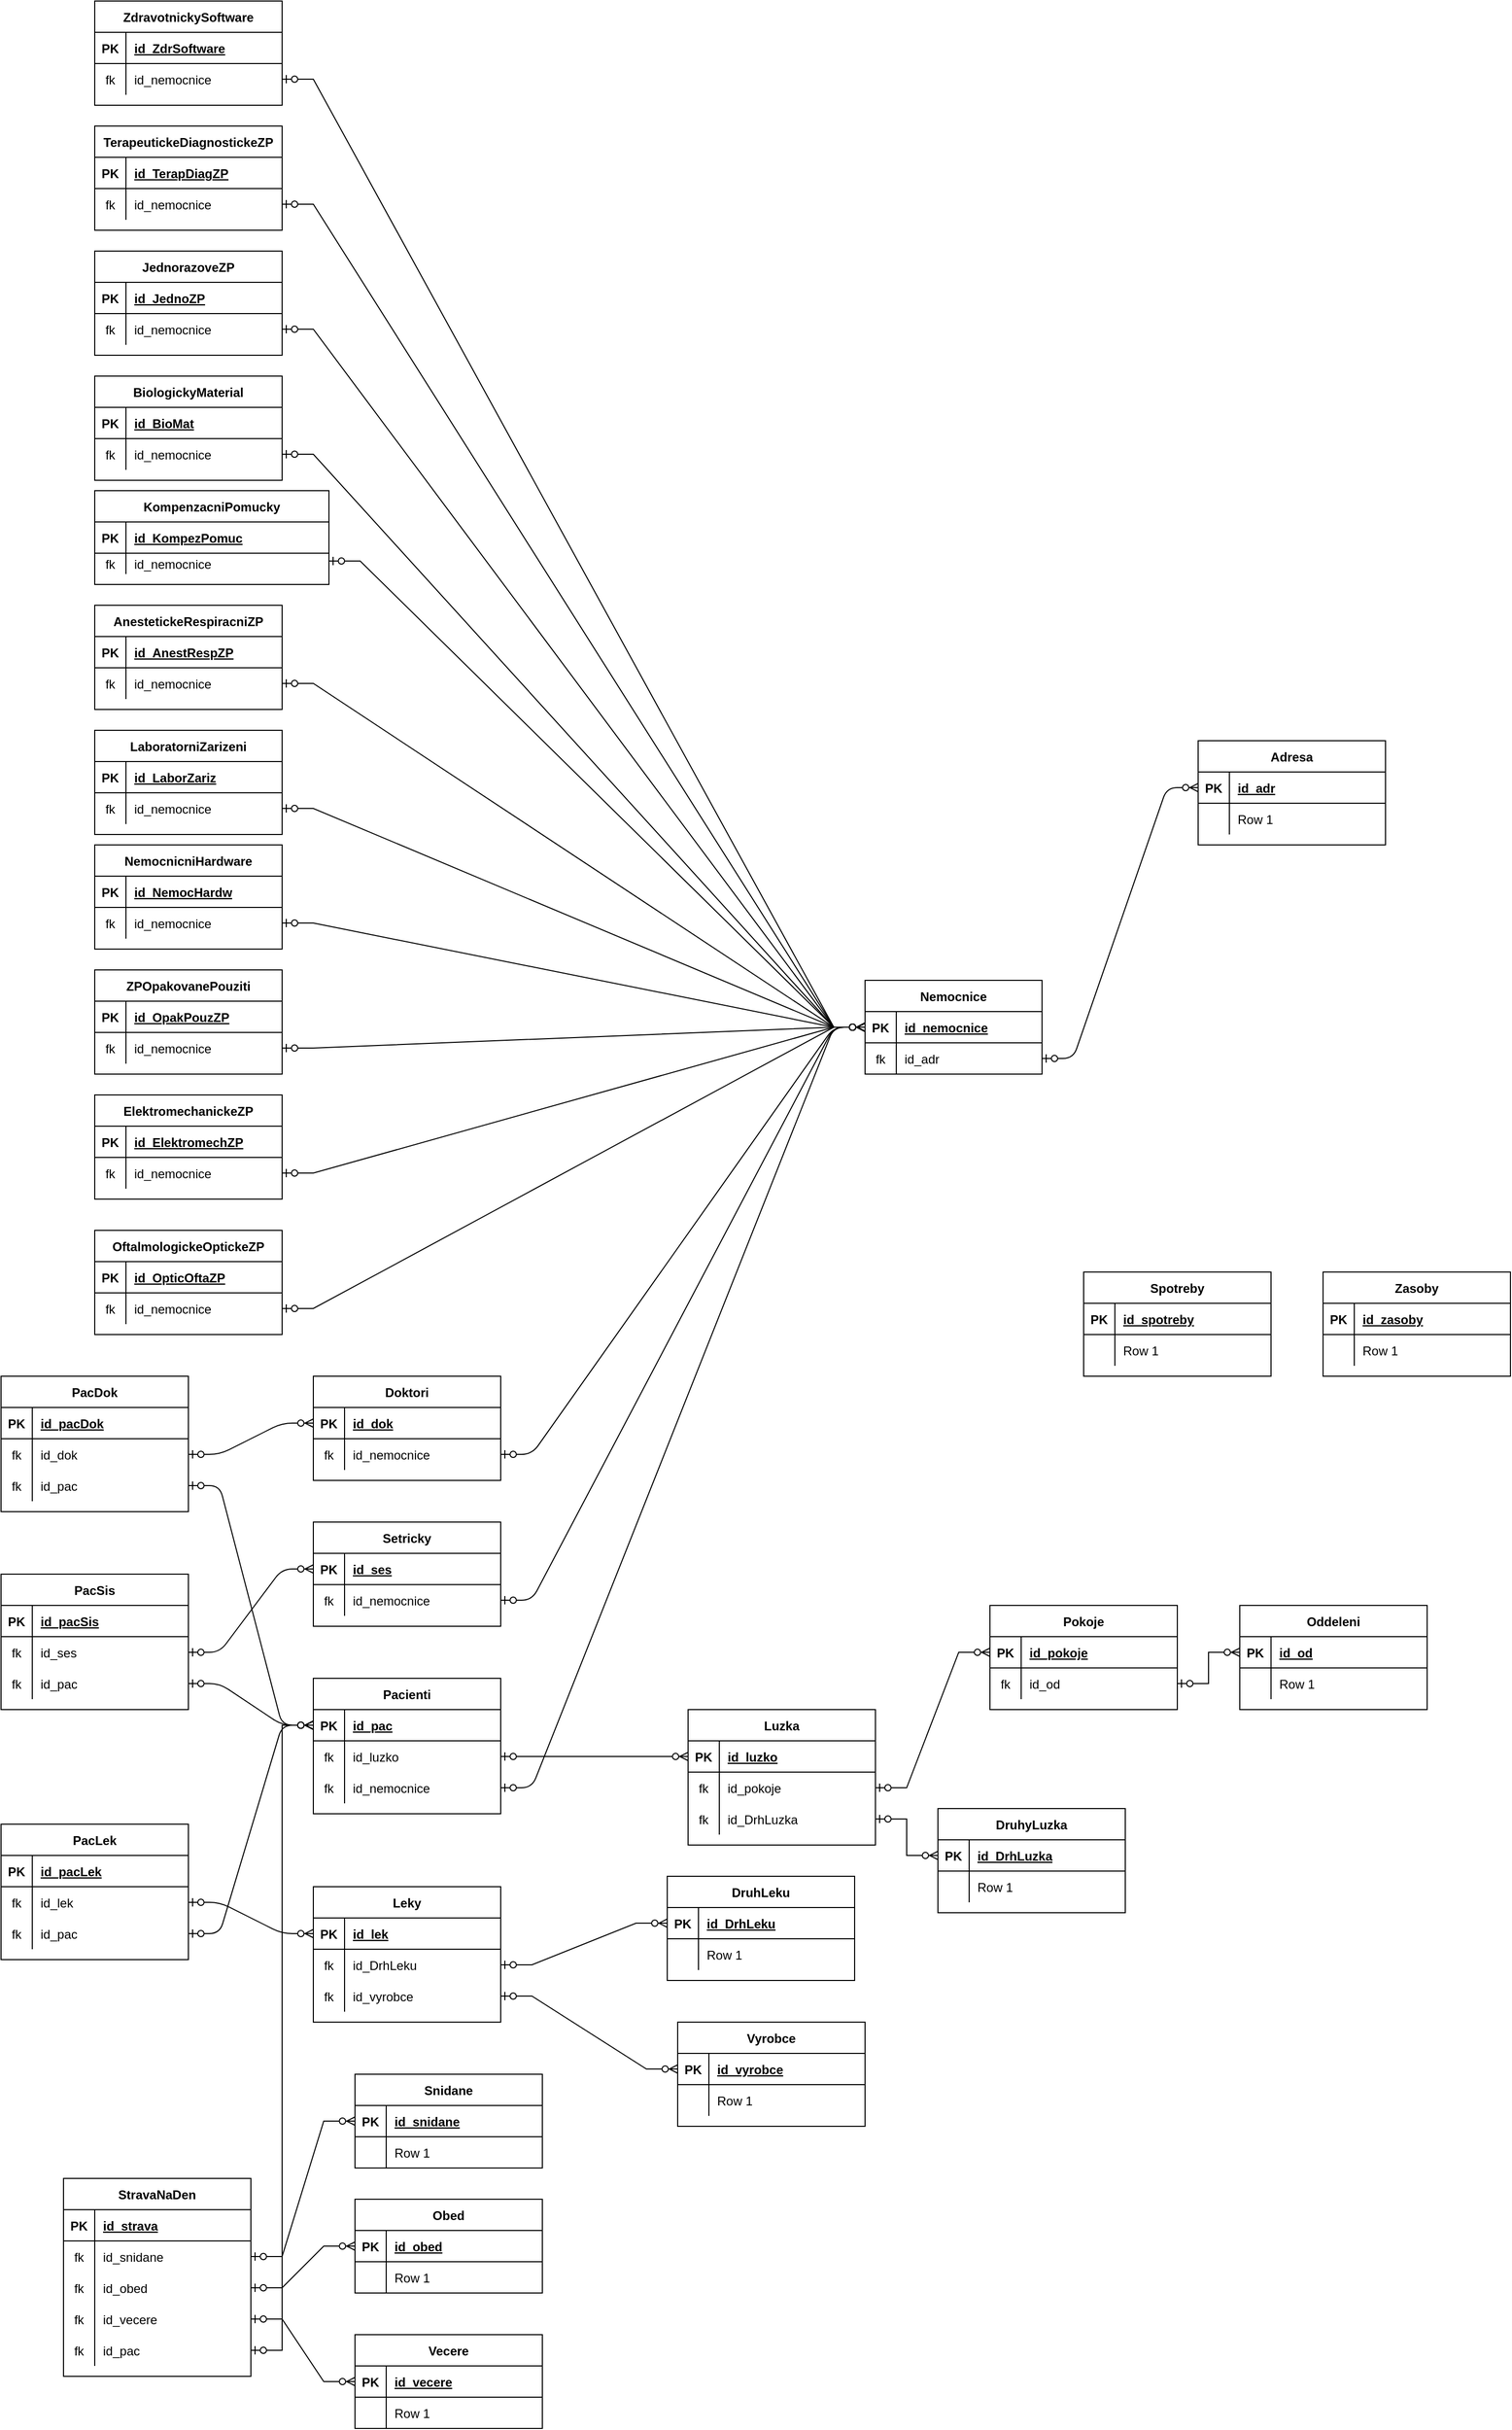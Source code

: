 <mxfile version="15.6.3" type="device"><diagram id="R2lEEEUBdFMjLlhIrx00" name="Page-1"><mxGraphModel dx="1146" dy="2726" grid="1" gridSize="10" guides="1" tooltips="1" connect="1" arrows="1" fold="1" page="1" pageScale="1" pageWidth="850" pageHeight="1100" math="0" shadow="0" extFonts="Permanent Marker^https://fonts.googleapis.com/css?family=Permanent+Marker"><root><mxCell id="0"/><mxCell id="1" parent="0"/><mxCell id="X29o9ooNm_KOhy-KkbRe-3" value="Nemocnice" style="shape=table;startSize=30;container=1;collapsible=1;childLayout=tableLayout;fixedRows=1;rowLines=0;fontStyle=1;align=center;resizeLast=1;" parent="1" vertex="1"><mxGeometry x="1570" y="-380" width="170" height="90" as="geometry"/></mxCell><mxCell id="X29o9ooNm_KOhy-KkbRe-4" value="" style="shape=partialRectangle;collapsible=0;dropTarget=0;pointerEvents=0;fillColor=none;top=0;left=0;bottom=1;right=0;points=[[0,0.5],[1,0.5]];portConstraint=eastwest;" parent="X29o9ooNm_KOhy-KkbRe-3" vertex="1"><mxGeometry y="30" width="170" height="30" as="geometry"/></mxCell><mxCell id="X29o9ooNm_KOhy-KkbRe-5" value="PK" style="shape=partialRectangle;connectable=0;fillColor=none;top=0;left=0;bottom=0;right=0;fontStyle=1;overflow=hidden;" parent="X29o9ooNm_KOhy-KkbRe-4" vertex="1"><mxGeometry width="30" height="30" as="geometry"><mxRectangle width="30" height="30" as="alternateBounds"/></mxGeometry></mxCell><mxCell id="X29o9ooNm_KOhy-KkbRe-6" value="id_nemocnice" style="shape=partialRectangle;connectable=0;fillColor=none;top=0;left=0;bottom=0;right=0;align=left;spacingLeft=6;fontStyle=5;overflow=hidden;" parent="X29o9ooNm_KOhy-KkbRe-4" vertex="1"><mxGeometry x="30" width="140" height="30" as="geometry"><mxRectangle width="140" height="30" as="alternateBounds"/></mxGeometry></mxCell><mxCell id="X29o9ooNm_KOhy-KkbRe-215" value="" style="shape=partialRectangle;collapsible=0;dropTarget=0;pointerEvents=0;fillColor=none;top=0;left=0;bottom=0;right=0;points=[[0,0.5],[1,0.5]];portConstraint=eastwest;" parent="X29o9ooNm_KOhy-KkbRe-3" vertex="1"><mxGeometry y="60" width="170" height="30" as="geometry"/></mxCell><mxCell id="X29o9ooNm_KOhy-KkbRe-216" value="fk" style="shape=partialRectangle;connectable=0;fillColor=none;top=0;left=0;bottom=0;right=0;editable=1;overflow=hidden;" parent="X29o9ooNm_KOhy-KkbRe-215" vertex="1"><mxGeometry width="30" height="30" as="geometry"><mxRectangle width="30" height="30" as="alternateBounds"/></mxGeometry></mxCell><mxCell id="X29o9ooNm_KOhy-KkbRe-217" value="id_adr" style="shape=partialRectangle;connectable=0;fillColor=none;top=0;left=0;bottom=0;right=0;align=left;spacingLeft=6;overflow=hidden;" parent="X29o9ooNm_KOhy-KkbRe-215" vertex="1"><mxGeometry x="30" width="140" height="30" as="geometry"><mxRectangle width="140" height="30" as="alternateBounds"/></mxGeometry></mxCell><mxCell id="X29o9ooNm_KOhy-KkbRe-19" value="Pacienti" style="shape=table;startSize=30;container=1;collapsible=1;childLayout=tableLayout;fixedRows=1;rowLines=0;fontStyle=1;align=center;resizeLast=1;" parent="1" vertex="1"><mxGeometry x="1040" y="290" width="180" height="130" as="geometry"/></mxCell><mxCell id="X29o9ooNm_KOhy-KkbRe-20" value="" style="shape=partialRectangle;collapsible=0;dropTarget=0;pointerEvents=0;fillColor=none;top=0;left=0;bottom=1;right=0;points=[[0,0.5],[1,0.5]];portConstraint=eastwest;" parent="X29o9ooNm_KOhy-KkbRe-19" vertex="1"><mxGeometry y="30" width="180" height="30" as="geometry"/></mxCell><mxCell id="X29o9ooNm_KOhy-KkbRe-21" value="PK" style="shape=partialRectangle;connectable=0;fillColor=none;top=0;left=0;bottom=0;right=0;fontStyle=1;overflow=hidden;" parent="X29o9ooNm_KOhy-KkbRe-20" vertex="1"><mxGeometry width="30" height="30" as="geometry"/></mxCell><mxCell id="X29o9ooNm_KOhy-KkbRe-22" value="id_pac" style="shape=partialRectangle;connectable=0;fillColor=none;top=0;left=0;bottom=0;right=0;align=left;spacingLeft=6;fontStyle=5;overflow=hidden;" parent="X29o9ooNm_KOhy-KkbRe-20" vertex="1"><mxGeometry x="30" width="150" height="30" as="geometry"/></mxCell><mxCell id="X29o9ooNm_KOhy-KkbRe-23" value="" style="shape=partialRectangle;collapsible=0;dropTarget=0;pointerEvents=0;fillColor=none;top=0;left=0;bottom=0;right=0;points=[[0,0.5],[1,0.5]];portConstraint=eastwest;" parent="X29o9ooNm_KOhy-KkbRe-19" vertex="1"><mxGeometry y="60" width="180" height="30" as="geometry"/></mxCell><mxCell id="X29o9ooNm_KOhy-KkbRe-24" value="fk" style="shape=partialRectangle;connectable=0;fillColor=none;top=0;left=0;bottom=0;right=0;editable=1;overflow=hidden;" parent="X29o9ooNm_KOhy-KkbRe-23" vertex="1"><mxGeometry width="30" height="30" as="geometry"/></mxCell><mxCell id="X29o9ooNm_KOhy-KkbRe-25" value="id_luzko" style="shape=partialRectangle;connectable=0;fillColor=none;top=0;left=0;bottom=0;right=0;align=left;spacingLeft=6;overflow=hidden;" parent="X29o9ooNm_KOhy-KkbRe-23" vertex="1"><mxGeometry x="30" width="150" height="30" as="geometry"/></mxCell><mxCell id="X29o9ooNm_KOhy-KkbRe-276" value="" style="shape=partialRectangle;collapsible=0;dropTarget=0;pointerEvents=0;fillColor=none;top=0;left=0;bottom=0;right=0;points=[[0,0.5],[1,0.5]];portConstraint=eastwest;" parent="X29o9ooNm_KOhy-KkbRe-19" vertex="1"><mxGeometry y="90" width="180" height="30" as="geometry"/></mxCell><mxCell id="X29o9ooNm_KOhy-KkbRe-277" value="fk" style="shape=partialRectangle;connectable=0;fillColor=none;top=0;left=0;bottom=0;right=0;editable=1;overflow=hidden;" parent="X29o9ooNm_KOhy-KkbRe-276" vertex="1"><mxGeometry width="30" height="30" as="geometry"/></mxCell><mxCell id="X29o9ooNm_KOhy-KkbRe-278" value="id_nemocnice" style="shape=partialRectangle;connectable=0;fillColor=none;top=0;left=0;bottom=0;right=0;align=left;spacingLeft=6;overflow=hidden;" parent="X29o9ooNm_KOhy-KkbRe-276" vertex="1"><mxGeometry x="30" width="150" height="30" as="geometry"/></mxCell><mxCell id="X29o9ooNm_KOhy-KkbRe-32" value="Doktori" style="shape=table;startSize=30;container=1;collapsible=1;childLayout=tableLayout;fixedRows=1;rowLines=0;fontStyle=1;align=center;resizeLast=1;" parent="1" vertex="1"><mxGeometry x="1040" width="180" height="100" as="geometry"/></mxCell><mxCell id="X29o9ooNm_KOhy-KkbRe-33" value="" style="shape=partialRectangle;collapsible=0;dropTarget=0;pointerEvents=0;fillColor=none;top=0;left=0;bottom=1;right=0;points=[[0,0.5],[1,0.5]];portConstraint=eastwest;" parent="X29o9ooNm_KOhy-KkbRe-32" vertex="1"><mxGeometry y="30" width="180" height="30" as="geometry"/></mxCell><mxCell id="X29o9ooNm_KOhy-KkbRe-34" value="PK" style="shape=partialRectangle;connectable=0;fillColor=none;top=0;left=0;bottom=0;right=0;fontStyle=1;overflow=hidden;" parent="X29o9ooNm_KOhy-KkbRe-33" vertex="1"><mxGeometry width="30" height="30" as="geometry"/></mxCell><mxCell id="X29o9ooNm_KOhy-KkbRe-35" value="id_dok" style="shape=partialRectangle;connectable=0;fillColor=none;top=0;left=0;bottom=0;right=0;align=left;spacingLeft=6;fontStyle=5;overflow=hidden;" parent="X29o9ooNm_KOhy-KkbRe-33" vertex="1"><mxGeometry x="30" width="150" height="30" as="geometry"/></mxCell><mxCell id="X29o9ooNm_KOhy-KkbRe-36" value="" style="shape=partialRectangle;collapsible=0;dropTarget=0;pointerEvents=0;fillColor=none;top=0;left=0;bottom=0;right=0;points=[[0,0.5],[1,0.5]];portConstraint=eastwest;" parent="X29o9ooNm_KOhy-KkbRe-32" vertex="1"><mxGeometry y="60" width="180" height="30" as="geometry"/></mxCell><mxCell id="X29o9ooNm_KOhy-KkbRe-37" value="fk" style="shape=partialRectangle;connectable=0;fillColor=none;top=0;left=0;bottom=0;right=0;editable=1;overflow=hidden;" parent="X29o9ooNm_KOhy-KkbRe-36" vertex="1"><mxGeometry width="30" height="30" as="geometry"/></mxCell><mxCell id="X29o9ooNm_KOhy-KkbRe-38" value="id_nemocnice" style="shape=partialRectangle;connectable=0;fillColor=none;top=0;left=0;bottom=0;right=0;align=left;spacingLeft=6;overflow=hidden;" parent="X29o9ooNm_KOhy-KkbRe-36" vertex="1"><mxGeometry x="30" width="150" height="30" as="geometry"/></mxCell><mxCell id="X29o9ooNm_KOhy-KkbRe-45" value="Setricky" style="shape=table;startSize=30;container=1;collapsible=1;childLayout=tableLayout;fixedRows=1;rowLines=0;fontStyle=1;align=center;resizeLast=1;" parent="1" vertex="1"><mxGeometry x="1040" y="140" width="180" height="100" as="geometry"/></mxCell><mxCell id="X29o9ooNm_KOhy-KkbRe-46" value="" style="shape=partialRectangle;collapsible=0;dropTarget=0;pointerEvents=0;fillColor=none;top=0;left=0;bottom=1;right=0;points=[[0,0.5],[1,0.5]];portConstraint=eastwest;" parent="X29o9ooNm_KOhy-KkbRe-45" vertex="1"><mxGeometry y="30" width="180" height="30" as="geometry"/></mxCell><mxCell id="X29o9ooNm_KOhy-KkbRe-47" value="PK" style="shape=partialRectangle;connectable=0;fillColor=none;top=0;left=0;bottom=0;right=0;fontStyle=1;overflow=hidden;" parent="X29o9ooNm_KOhy-KkbRe-46" vertex="1"><mxGeometry width="30" height="30" as="geometry"/></mxCell><mxCell id="X29o9ooNm_KOhy-KkbRe-48" value="id_ses" style="shape=partialRectangle;connectable=0;fillColor=none;top=0;left=0;bottom=0;right=0;align=left;spacingLeft=6;fontStyle=5;overflow=hidden;" parent="X29o9ooNm_KOhy-KkbRe-46" vertex="1"><mxGeometry x="30" width="150" height="30" as="geometry"/></mxCell><mxCell id="X29o9ooNm_KOhy-KkbRe-49" value="" style="shape=partialRectangle;collapsible=0;dropTarget=0;pointerEvents=0;fillColor=none;top=0;left=0;bottom=0;right=0;points=[[0,0.5],[1,0.5]];portConstraint=eastwest;" parent="X29o9ooNm_KOhy-KkbRe-45" vertex="1"><mxGeometry y="60" width="180" height="30" as="geometry"/></mxCell><mxCell id="X29o9ooNm_KOhy-KkbRe-50" value="fk" style="shape=partialRectangle;connectable=0;fillColor=none;top=0;left=0;bottom=0;right=0;editable=1;overflow=hidden;" parent="X29o9ooNm_KOhy-KkbRe-49" vertex="1"><mxGeometry width="30" height="30" as="geometry"/></mxCell><mxCell id="X29o9ooNm_KOhy-KkbRe-51" value="id_nemocnice" style="shape=partialRectangle;connectable=0;fillColor=none;top=0;left=0;bottom=0;right=0;align=left;spacingLeft=6;overflow=hidden;" parent="X29o9ooNm_KOhy-KkbRe-49" vertex="1"><mxGeometry x="30" width="150" height="30" as="geometry"/></mxCell><mxCell id="X29o9ooNm_KOhy-KkbRe-71" value="PacDok" style="shape=table;startSize=30;container=1;collapsible=1;childLayout=tableLayout;fixedRows=1;rowLines=0;fontStyle=1;align=center;resizeLast=1;" parent="1" vertex="1"><mxGeometry x="740" width="180" height="130" as="geometry"/></mxCell><mxCell id="X29o9ooNm_KOhy-KkbRe-72" value="" style="shape=partialRectangle;collapsible=0;dropTarget=0;pointerEvents=0;fillColor=none;top=0;left=0;bottom=1;right=0;points=[[0,0.5],[1,0.5]];portConstraint=eastwest;" parent="X29o9ooNm_KOhy-KkbRe-71" vertex="1"><mxGeometry y="30" width="180" height="30" as="geometry"/></mxCell><mxCell id="X29o9ooNm_KOhy-KkbRe-73" value="PK" style="shape=partialRectangle;connectable=0;fillColor=none;top=0;left=0;bottom=0;right=0;fontStyle=1;overflow=hidden;" parent="X29o9ooNm_KOhy-KkbRe-72" vertex="1"><mxGeometry width="30" height="30" as="geometry"/></mxCell><mxCell id="X29o9ooNm_KOhy-KkbRe-74" value="id_pacDok" style="shape=partialRectangle;connectable=0;fillColor=none;top=0;left=0;bottom=0;right=0;align=left;spacingLeft=6;fontStyle=5;overflow=hidden;" parent="X29o9ooNm_KOhy-KkbRe-72" vertex="1"><mxGeometry x="30" width="150" height="30" as="geometry"/></mxCell><mxCell id="X29o9ooNm_KOhy-KkbRe-75" value="" style="shape=partialRectangle;collapsible=0;dropTarget=0;pointerEvents=0;fillColor=none;top=0;left=0;bottom=0;right=0;points=[[0,0.5],[1,0.5]];portConstraint=eastwest;" parent="X29o9ooNm_KOhy-KkbRe-71" vertex="1"><mxGeometry y="60" width="180" height="30" as="geometry"/></mxCell><mxCell id="X29o9ooNm_KOhy-KkbRe-76" value="fk" style="shape=partialRectangle;connectable=0;fillColor=none;top=0;left=0;bottom=0;right=0;editable=1;overflow=hidden;" parent="X29o9ooNm_KOhy-KkbRe-75" vertex="1"><mxGeometry width="30" height="30" as="geometry"/></mxCell><mxCell id="X29o9ooNm_KOhy-KkbRe-77" value="id_dok" style="shape=partialRectangle;connectable=0;fillColor=none;top=0;left=0;bottom=0;right=0;align=left;spacingLeft=6;overflow=hidden;" parent="X29o9ooNm_KOhy-KkbRe-75" vertex="1"><mxGeometry x="30" width="150" height="30" as="geometry"/></mxCell><mxCell id="X29o9ooNm_KOhy-KkbRe-78" value="" style="shape=partialRectangle;collapsible=0;dropTarget=0;pointerEvents=0;fillColor=none;top=0;left=0;bottom=0;right=0;points=[[0,0.5],[1,0.5]];portConstraint=eastwest;" parent="X29o9ooNm_KOhy-KkbRe-71" vertex="1"><mxGeometry y="90" width="180" height="30" as="geometry"/></mxCell><mxCell id="X29o9ooNm_KOhy-KkbRe-79" value="fk" style="shape=partialRectangle;connectable=0;fillColor=none;top=0;left=0;bottom=0;right=0;editable=1;overflow=hidden;" parent="X29o9ooNm_KOhy-KkbRe-78" vertex="1"><mxGeometry width="30" height="30" as="geometry"/></mxCell><mxCell id="X29o9ooNm_KOhy-KkbRe-80" value="id_pac" style="shape=partialRectangle;connectable=0;fillColor=none;top=0;left=0;bottom=0;right=0;align=left;spacingLeft=6;overflow=hidden;" parent="X29o9ooNm_KOhy-KkbRe-78" vertex="1"><mxGeometry x="30" width="150" height="30" as="geometry"/></mxCell><mxCell id="X29o9ooNm_KOhy-KkbRe-84" value="Luzka" style="shape=table;startSize=30;container=1;collapsible=1;childLayout=tableLayout;fixedRows=1;rowLines=0;fontStyle=1;align=center;resizeLast=1;" parent="1" vertex="1"><mxGeometry x="1400" y="320" width="180" height="130" as="geometry"/></mxCell><mxCell id="X29o9ooNm_KOhy-KkbRe-85" value="" style="shape=partialRectangle;collapsible=0;dropTarget=0;pointerEvents=0;fillColor=none;top=0;left=0;bottom=1;right=0;points=[[0,0.5],[1,0.5]];portConstraint=eastwest;" parent="X29o9ooNm_KOhy-KkbRe-84" vertex="1"><mxGeometry y="30" width="180" height="30" as="geometry"/></mxCell><mxCell id="X29o9ooNm_KOhy-KkbRe-86" value="PK" style="shape=partialRectangle;connectable=0;fillColor=none;top=0;left=0;bottom=0;right=0;fontStyle=1;overflow=hidden;" parent="X29o9ooNm_KOhy-KkbRe-85" vertex="1"><mxGeometry width="30" height="30" as="geometry"><mxRectangle width="30" height="30" as="alternateBounds"/></mxGeometry></mxCell><mxCell id="X29o9ooNm_KOhy-KkbRe-87" value="id_luzko" style="shape=partialRectangle;connectable=0;fillColor=none;top=0;left=0;bottom=0;right=0;align=left;spacingLeft=6;fontStyle=5;overflow=hidden;" parent="X29o9ooNm_KOhy-KkbRe-85" vertex="1"><mxGeometry x="30" width="150" height="30" as="geometry"><mxRectangle width="150" height="30" as="alternateBounds"/></mxGeometry></mxCell><mxCell id="X29o9ooNm_KOhy-KkbRe-88" value="" style="shape=partialRectangle;collapsible=0;dropTarget=0;pointerEvents=0;fillColor=none;top=0;left=0;bottom=0;right=0;points=[[0,0.5],[1,0.5]];portConstraint=eastwest;" parent="X29o9ooNm_KOhy-KkbRe-84" vertex="1"><mxGeometry y="60" width="180" height="30" as="geometry"/></mxCell><mxCell id="X29o9ooNm_KOhy-KkbRe-89" value="fk" style="shape=partialRectangle;connectable=0;fillColor=none;top=0;left=0;bottom=0;right=0;editable=1;overflow=hidden;" parent="X29o9ooNm_KOhy-KkbRe-88" vertex="1"><mxGeometry width="30" height="30" as="geometry"><mxRectangle width="30" height="30" as="alternateBounds"/></mxGeometry></mxCell><mxCell id="X29o9ooNm_KOhy-KkbRe-90" value="id_pokoje" style="shape=partialRectangle;connectable=0;fillColor=none;top=0;left=0;bottom=0;right=0;align=left;spacingLeft=6;overflow=hidden;" parent="X29o9ooNm_KOhy-KkbRe-88" vertex="1"><mxGeometry x="30" width="150" height="30" as="geometry"><mxRectangle width="150" height="30" as="alternateBounds"/></mxGeometry></mxCell><mxCell id="c1wmvVgNkrkf9aApx1YR-238" value="" style="shape=partialRectangle;collapsible=0;dropTarget=0;pointerEvents=0;fillColor=none;top=0;left=0;bottom=0;right=0;points=[[0,0.5],[1,0.5]];portConstraint=eastwest;" parent="X29o9ooNm_KOhy-KkbRe-84" vertex="1"><mxGeometry y="90" width="180" height="30" as="geometry"/></mxCell><mxCell id="c1wmvVgNkrkf9aApx1YR-239" value="fk" style="shape=partialRectangle;connectable=0;fillColor=none;top=0;left=0;bottom=0;right=0;editable=1;overflow=hidden;" parent="c1wmvVgNkrkf9aApx1YR-238" vertex="1"><mxGeometry width="30" height="30" as="geometry"><mxRectangle width="30" height="30" as="alternateBounds"/></mxGeometry></mxCell><mxCell id="c1wmvVgNkrkf9aApx1YR-240" value="id_DrhLuzka" style="shape=partialRectangle;connectable=0;fillColor=none;top=0;left=0;bottom=0;right=0;align=left;spacingLeft=6;overflow=hidden;" parent="c1wmvVgNkrkf9aApx1YR-238" vertex="1"><mxGeometry x="30" width="150" height="30" as="geometry"><mxRectangle width="150" height="30" as="alternateBounds"/></mxGeometry></mxCell><mxCell id="X29o9ooNm_KOhy-KkbRe-110" value="Leky" style="shape=table;startSize=30;container=1;collapsible=1;childLayout=tableLayout;fixedRows=1;rowLines=0;fontStyle=1;align=center;resizeLast=1;" parent="1" vertex="1"><mxGeometry x="1040" y="490" width="180" height="130" as="geometry"/></mxCell><mxCell id="X29o9ooNm_KOhy-KkbRe-111" value="" style="shape=partialRectangle;collapsible=0;dropTarget=0;pointerEvents=0;fillColor=none;top=0;left=0;bottom=1;right=0;points=[[0,0.5],[1,0.5]];portConstraint=eastwest;" parent="X29o9ooNm_KOhy-KkbRe-110" vertex="1"><mxGeometry y="30" width="180" height="30" as="geometry"/></mxCell><mxCell id="X29o9ooNm_KOhy-KkbRe-112" value="PK" style="shape=partialRectangle;connectable=0;fillColor=none;top=0;left=0;bottom=0;right=0;fontStyle=1;overflow=hidden;" parent="X29o9ooNm_KOhy-KkbRe-111" vertex="1"><mxGeometry width="30" height="30" as="geometry"><mxRectangle width="30" height="30" as="alternateBounds"/></mxGeometry></mxCell><mxCell id="X29o9ooNm_KOhy-KkbRe-113" value="id_lek" style="shape=partialRectangle;connectable=0;fillColor=none;top=0;left=0;bottom=0;right=0;align=left;spacingLeft=6;fontStyle=5;overflow=hidden;" parent="X29o9ooNm_KOhy-KkbRe-111" vertex="1"><mxGeometry x="30" width="150" height="30" as="geometry"><mxRectangle width="150" height="30" as="alternateBounds"/></mxGeometry></mxCell><mxCell id="X29o9ooNm_KOhy-KkbRe-114" value="" style="shape=partialRectangle;collapsible=0;dropTarget=0;pointerEvents=0;fillColor=none;top=0;left=0;bottom=0;right=0;points=[[0,0.5],[1,0.5]];portConstraint=eastwest;" parent="X29o9ooNm_KOhy-KkbRe-110" vertex="1"><mxGeometry y="60" width="180" height="30" as="geometry"/></mxCell><mxCell id="X29o9ooNm_KOhy-KkbRe-115" value="fk" style="shape=partialRectangle;connectable=0;fillColor=none;top=0;left=0;bottom=0;right=0;editable=1;overflow=hidden;" parent="X29o9ooNm_KOhy-KkbRe-114" vertex="1"><mxGeometry width="30" height="30" as="geometry"><mxRectangle width="30" height="30" as="alternateBounds"/></mxGeometry></mxCell><mxCell id="X29o9ooNm_KOhy-KkbRe-116" value="id_DrhLeku" style="shape=partialRectangle;connectable=0;fillColor=none;top=0;left=0;bottom=0;right=0;align=left;spacingLeft=6;overflow=hidden;" parent="X29o9ooNm_KOhy-KkbRe-114" vertex="1"><mxGeometry x="30" width="150" height="30" as="geometry"><mxRectangle width="150" height="30" as="alternateBounds"/></mxGeometry></mxCell><mxCell id="c1wmvVgNkrkf9aApx1YR-255" value="" style="shape=partialRectangle;collapsible=0;dropTarget=0;pointerEvents=0;fillColor=none;top=0;left=0;bottom=0;right=0;points=[[0,0.5],[1,0.5]];portConstraint=eastwest;" parent="X29o9ooNm_KOhy-KkbRe-110" vertex="1"><mxGeometry y="90" width="180" height="30" as="geometry"/></mxCell><mxCell id="c1wmvVgNkrkf9aApx1YR-256" value="fk" style="shape=partialRectangle;connectable=0;fillColor=none;top=0;left=0;bottom=0;right=0;editable=1;overflow=hidden;" parent="c1wmvVgNkrkf9aApx1YR-255" vertex="1"><mxGeometry width="30" height="30" as="geometry"><mxRectangle width="30" height="30" as="alternateBounds"/></mxGeometry></mxCell><mxCell id="c1wmvVgNkrkf9aApx1YR-257" value="id_vyrobce" style="shape=partialRectangle;connectable=0;fillColor=none;top=0;left=0;bottom=0;right=0;align=left;spacingLeft=6;overflow=hidden;" parent="c1wmvVgNkrkf9aApx1YR-255" vertex="1"><mxGeometry x="30" width="150" height="30" as="geometry"><mxRectangle width="150" height="30" as="alternateBounds"/></mxGeometry></mxCell><mxCell id="X29o9ooNm_KOhy-KkbRe-123" value="Spotreby" style="shape=table;startSize=30;container=1;collapsible=1;childLayout=tableLayout;fixedRows=1;rowLines=0;fontStyle=1;align=center;resizeLast=1;" parent="1" vertex="1"><mxGeometry x="1780" y="-100" width="180" height="100" as="geometry"/></mxCell><mxCell id="X29o9ooNm_KOhy-KkbRe-124" value="" style="shape=partialRectangle;collapsible=0;dropTarget=0;pointerEvents=0;fillColor=none;top=0;left=0;bottom=1;right=0;points=[[0,0.5],[1,0.5]];portConstraint=eastwest;" parent="X29o9ooNm_KOhy-KkbRe-123" vertex="1"><mxGeometry y="30" width="180" height="30" as="geometry"/></mxCell><mxCell id="X29o9ooNm_KOhy-KkbRe-125" value="PK" style="shape=partialRectangle;connectable=0;fillColor=none;top=0;left=0;bottom=0;right=0;fontStyle=1;overflow=hidden;" parent="X29o9ooNm_KOhy-KkbRe-124" vertex="1"><mxGeometry width="30" height="30" as="geometry"/></mxCell><mxCell id="X29o9ooNm_KOhy-KkbRe-126" value="id_spotreby" style="shape=partialRectangle;connectable=0;fillColor=none;top=0;left=0;bottom=0;right=0;align=left;spacingLeft=6;fontStyle=5;overflow=hidden;" parent="X29o9ooNm_KOhy-KkbRe-124" vertex="1"><mxGeometry x="30" width="150" height="30" as="geometry"/></mxCell><mxCell id="X29o9ooNm_KOhy-KkbRe-127" value="" style="shape=partialRectangle;collapsible=0;dropTarget=0;pointerEvents=0;fillColor=none;top=0;left=0;bottom=0;right=0;points=[[0,0.5],[1,0.5]];portConstraint=eastwest;" parent="X29o9ooNm_KOhy-KkbRe-123" vertex="1"><mxGeometry y="60" width="180" height="30" as="geometry"/></mxCell><mxCell id="X29o9ooNm_KOhy-KkbRe-128" value="" style="shape=partialRectangle;connectable=0;fillColor=none;top=0;left=0;bottom=0;right=0;editable=1;overflow=hidden;" parent="X29o9ooNm_KOhy-KkbRe-127" vertex="1"><mxGeometry width="30" height="30" as="geometry"/></mxCell><mxCell id="X29o9ooNm_KOhy-KkbRe-129" value="Row 1" style="shape=partialRectangle;connectable=0;fillColor=none;top=0;left=0;bottom=0;right=0;align=left;spacingLeft=6;overflow=hidden;" parent="X29o9ooNm_KOhy-KkbRe-127" vertex="1"><mxGeometry x="30" width="150" height="30" as="geometry"/></mxCell><mxCell id="X29o9ooNm_KOhy-KkbRe-136" value="Zasoby" style="shape=table;startSize=30;container=1;collapsible=1;childLayout=tableLayout;fixedRows=1;rowLines=0;fontStyle=1;align=center;resizeLast=1;" parent="1" vertex="1"><mxGeometry x="2010" y="-100" width="180" height="100" as="geometry"/></mxCell><mxCell id="X29o9ooNm_KOhy-KkbRe-137" value="" style="shape=partialRectangle;collapsible=0;dropTarget=0;pointerEvents=0;fillColor=none;top=0;left=0;bottom=1;right=0;points=[[0,0.5],[1,0.5]];portConstraint=eastwest;" parent="X29o9ooNm_KOhy-KkbRe-136" vertex="1"><mxGeometry y="30" width="180" height="30" as="geometry"/></mxCell><mxCell id="X29o9ooNm_KOhy-KkbRe-138" value="PK" style="shape=partialRectangle;connectable=0;fillColor=none;top=0;left=0;bottom=0;right=0;fontStyle=1;overflow=hidden;" parent="X29o9ooNm_KOhy-KkbRe-137" vertex="1"><mxGeometry width="30" height="30" as="geometry"/></mxCell><mxCell id="X29o9ooNm_KOhy-KkbRe-139" value="id_zasoby" style="shape=partialRectangle;connectable=0;fillColor=none;top=0;left=0;bottom=0;right=0;align=left;spacingLeft=6;fontStyle=5;overflow=hidden;" parent="X29o9ooNm_KOhy-KkbRe-137" vertex="1"><mxGeometry x="30" width="150" height="30" as="geometry"/></mxCell><mxCell id="X29o9ooNm_KOhy-KkbRe-140" value="" style="shape=partialRectangle;collapsible=0;dropTarget=0;pointerEvents=0;fillColor=none;top=0;left=0;bottom=0;right=0;points=[[0,0.5],[1,0.5]];portConstraint=eastwest;" parent="X29o9ooNm_KOhy-KkbRe-136" vertex="1"><mxGeometry y="60" width="180" height="30" as="geometry"/></mxCell><mxCell id="X29o9ooNm_KOhy-KkbRe-141" value="" style="shape=partialRectangle;connectable=0;fillColor=none;top=0;left=0;bottom=0;right=0;editable=1;overflow=hidden;" parent="X29o9ooNm_KOhy-KkbRe-140" vertex="1"><mxGeometry width="30" height="30" as="geometry"/></mxCell><mxCell id="X29o9ooNm_KOhy-KkbRe-142" value="Row 1" style="shape=partialRectangle;connectable=0;fillColor=none;top=0;left=0;bottom=0;right=0;align=left;spacingLeft=6;overflow=hidden;" parent="X29o9ooNm_KOhy-KkbRe-140" vertex="1"><mxGeometry x="30" width="150" height="30" as="geometry"/></mxCell><mxCell id="X29o9ooNm_KOhy-KkbRe-171" value="" style="edgeStyle=entityRelationEdgeStyle;fontSize=12;html=1;endArrow=ERzeroToMany;startArrow=ERzeroToOne;exitX=1;exitY=0.5;exitDx=0;exitDy=0;entryX=0;entryY=0.5;entryDx=0;entryDy=0;" parent="1" source="X29o9ooNm_KOhy-KkbRe-75" target="X29o9ooNm_KOhy-KkbRe-33" edge="1"><mxGeometry width="100" height="100" relative="1" as="geometry"><mxPoint x="750" y="190" as="sourcePoint"/><mxPoint x="850" y="90" as="targetPoint"/></mxGeometry></mxCell><mxCell id="X29o9ooNm_KOhy-KkbRe-179" value="" style="edgeStyle=entityRelationEdgeStyle;fontSize=12;html=1;endArrow=ERzeroToMany;startArrow=ERzeroToOne;entryX=0;entryY=0.5;entryDx=0;entryDy=0;exitX=1;exitY=0.5;exitDx=0;exitDy=0;" parent="1" source="X29o9ooNm_KOhy-KkbRe-23" target="X29o9ooNm_KOhy-KkbRe-85" edge="1"><mxGeometry width="100" height="100" relative="1" as="geometry"><mxPoint x="1280" y="245" as="sourcePoint"/><mxPoint x="60" y="200" as="targetPoint"/></mxGeometry></mxCell><mxCell id="X29o9ooNm_KOhy-KkbRe-185" value="Oddeleni" style="shape=table;startSize=30;container=1;collapsible=1;childLayout=tableLayout;fixedRows=1;rowLines=0;fontStyle=1;align=center;resizeLast=1;" parent="1" vertex="1"><mxGeometry x="1930" y="220" width="180" height="100" as="geometry"/></mxCell><mxCell id="X29o9ooNm_KOhy-KkbRe-186" value="" style="shape=partialRectangle;collapsible=0;dropTarget=0;pointerEvents=0;fillColor=none;top=0;left=0;bottom=1;right=0;points=[[0,0.5],[1,0.5]];portConstraint=eastwest;" parent="X29o9ooNm_KOhy-KkbRe-185" vertex="1"><mxGeometry y="30" width="180" height="30" as="geometry"/></mxCell><mxCell id="X29o9ooNm_KOhy-KkbRe-187" value="PK" style="shape=partialRectangle;connectable=0;fillColor=none;top=0;left=0;bottom=0;right=0;fontStyle=1;overflow=hidden;" parent="X29o9ooNm_KOhy-KkbRe-186" vertex="1"><mxGeometry width="30" height="30" as="geometry"><mxRectangle width="30" height="30" as="alternateBounds"/></mxGeometry></mxCell><mxCell id="X29o9ooNm_KOhy-KkbRe-188" value="id_od" style="shape=partialRectangle;connectable=0;fillColor=none;top=0;left=0;bottom=0;right=0;align=left;spacingLeft=6;fontStyle=5;overflow=hidden;" parent="X29o9ooNm_KOhy-KkbRe-186" vertex="1"><mxGeometry x="30" width="150" height="30" as="geometry"><mxRectangle width="150" height="30" as="alternateBounds"/></mxGeometry></mxCell><mxCell id="X29o9ooNm_KOhy-KkbRe-189" value="" style="shape=partialRectangle;collapsible=0;dropTarget=0;pointerEvents=0;fillColor=none;top=0;left=0;bottom=0;right=0;points=[[0,0.5],[1,0.5]];portConstraint=eastwest;" parent="X29o9ooNm_KOhy-KkbRe-185" vertex="1"><mxGeometry y="60" width="180" height="30" as="geometry"/></mxCell><mxCell id="X29o9ooNm_KOhy-KkbRe-190" value="" style="shape=partialRectangle;connectable=0;fillColor=none;top=0;left=0;bottom=0;right=0;editable=1;overflow=hidden;" parent="X29o9ooNm_KOhy-KkbRe-189" vertex="1"><mxGeometry width="30" height="30" as="geometry"><mxRectangle width="30" height="30" as="alternateBounds"/></mxGeometry></mxCell><mxCell id="X29o9ooNm_KOhy-KkbRe-191" value="Row 1" style="shape=partialRectangle;connectable=0;fillColor=none;top=0;left=0;bottom=0;right=0;align=left;spacingLeft=6;overflow=hidden;" parent="X29o9ooNm_KOhy-KkbRe-189" vertex="1"><mxGeometry x="30" width="150" height="30" as="geometry"><mxRectangle width="150" height="30" as="alternateBounds"/></mxGeometry></mxCell><mxCell id="X29o9ooNm_KOhy-KkbRe-218" value="Adresa" style="shape=table;startSize=30;container=1;collapsible=1;childLayout=tableLayout;fixedRows=1;rowLines=0;fontStyle=1;align=center;resizeLast=1;" parent="1" vertex="1"><mxGeometry x="1890" y="-610" width="180" height="100" as="geometry"/></mxCell><mxCell id="X29o9ooNm_KOhy-KkbRe-219" value="" style="shape=partialRectangle;collapsible=0;dropTarget=0;pointerEvents=0;fillColor=none;top=0;left=0;bottom=1;right=0;points=[[0,0.5],[1,0.5]];portConstraint=eastwest;" parent="X29o9ooNm_KOhy-KkbRe-218" vertex="1"><mxGeometry y="30" width="180" height="30" as="geometry"/></mxCell><mxCell id="X29o9ooNm_KOhy-KkbRe-220" value="PK" style="shape=partialRectangle;connectable=0;fillColor=none;top=0;left=0;bottom=0;right=0;fontStyle=1;overflow=hidden;" parent="X29o9ooNm_KOhy-KkbRe-219" vertex="1"><mxGeometry width="30" height="30" as="geometry"><mxRectangle width="30" height="30" as="alternateBounds"/></mxGeometry></mxCell><mxCell id="X29o9ooNm_KOhy-KkbRe-221" value="id_adr" style="shape=partialRectangle;connectable=0;fillColor=none;top=0;left=0;bottom=0;right=0;align=left;spacingLeft=6;fontStyle=5;overflow=hidden;" parent="X29o9ooNm_KOhy-KkbRe-219" vertex="1"><mxGeometry x="30" width="150" height="30" as="geometry"><mxRectangle width="150" height="30" as="alternateBounds"/></mxGeometry></mxCell><mxCell id="X29o9ooNm_KOhy-KkbRe-222" value="" style="shape=partialRectangle;collapsible=0;dropTarget=0;pointerEvents=0;fillColor=none;top=0;left=0;bottom=0;right=0;points=[[0,0.5],[1,0.5]];portConstraint=eastwest;" parent="X29o9ooNm_KOhy-KkbRe-218" vertex="1"><mxGeometry y="60" width="180" height="30" as="geometry"/></mxCell><mxCell id="X29o9ooNm_KOhy-KkbRe-223" value="" style="shape=partialRectangle;connectable=0;fillColor=none;top=0;left=0;bottom=0;right=0;editable=1;overflow=hidden;" parent="X29o9ooNm_KOhy-KkbRe-222" vertex="1"><mxGeometry width="30" height="30" as="geometry"><mxRectangle width="30" height="30" as="alternateBounds"/></mxGeometry></mxCell><mxCell id="X29o9ooNm_KOhy-KkbRe-224" value="Row 1" style="shape=partialRectangle;connectable=0;fillColor=none;top=0;left=0;bottom=0;right=0;align=left;spacingLeft=6;overflow=hidden;" parent="X29o9ooNm_KOhy-KkbRe-222" vertex="1"><mxGeometry x="30" width="150" height="30" as="geometry"><mxRectangle width="150" height="30" as="alternateBounds"/></mxGeometry></mxCell><mxCell id="X29o9ooNm_KOhy-KkbRe-231" value="" style="edgeStyle=entityRelationEdgeStyle;fontSize=12;html=1;endArrow=ERzeroToMany;startArrow=ERzeroToOne;entryX=0;entryY=0.5;entryDx=0;entryDy=0;exitX=1;exitY=0.5;exitDx=0;exitDy=0;" parent="1" source="X29o9ooNm_KOhy-KkbRe-215" target="X29o9ooNm_KOhy-KkbRe-219" edge="1"><mxGeometry width="100" height="100" relative="1" as="geometry"><mxPoint x="550" y="560" as="sourcePoint"/><mxPoint x="650" y="460" as="targetPoint"/></mxGeometry></mxCell><mxCell id="X29o9ooNm_KOhy-KkbRe-232" value="PacLek" style="shape=table;startSize=30;container=1;collapsible=1;childLayout=tableLayout;fixedRows=1;rowLines=0;fontStyle=1;align=center;resizeLast=1;" parent="1" vertex="1"><mxGeometry x="740" y="430" width="180" height="130" as="geometry"/></mxCell><mxCell id="X29o9ooNm_KOhy-KkbRe-233" value="" style="shape=partialRectangle;collapsible=0;dropTarget=0;pointerEvents=0;fillColor=none;top=0;left=0;bottom=1;right=0;points=[[0,0.5],[1,0.5]];portConstraint=eastwest;" parent="X29o9ooNm_KOhy-KkbRe-232" vertex="1"><mxGeometry y="30" width="180" height="30" as="geometry"/></mxCell><mxCell id="X29o9ooNm_KOhy-KkbRe-234" value="PK" style="shape=partialRectangle;connectable=0;fillColor=none;top=0;left=0;bottom=0;right=0;fontStyle=1;overflow=hidden;" parent="X29o9ooNm_KOhy-KkbRe-233" vertex="1"><mxGeometry width="30" height="30" as="geometry"/></mxCell><mxCell id="X29o9ooNm_KOhy-KkbRe-235" value="id_pacLek" style="shape=partialRectangle;connectable=0;fillColor=none;top=0;left=0;bottom=0;right=0;align=left;spacingLeft=6;fontStyle=5;overflow=hidden;" parent="X29o9ooNm_KOhy-KkbRe-233" vertex="1"><mxGeometry x="30" width="150" height="30" as="geometry"/></mxCell><mxCell id="X29o9ooNm_KOhy-KkbRe-236" value="" style="shape=partialRectangle;collapsible=0;dropTarget=0;pointerEvents=0;fillColor=none;top=0;left=0;bottom=0;right=0;points=[[0,0.5],[1,0.5]];portConstraint=eastwest;" parent="X29o9ooNm_KOhy-KkbRe-232" vertex="1"><mxGeometry y="60" width="180" height="30" as="geometry"/></mxCell><mxCell id="X29o9ooNm_KOhy-KkbRe-237" value="fk" style="shape=partialRectangle;connectable=0;fillColor=none;top=0;left=0;bottom=0;right=0;editable=1;overflow=hidden;" parent="X29o9ooNm_KOhy-KkbRe-236" vertex="1"><mxGeometry width="30" height="30" as="geometry"/></mxCell><mxCell id="X29o9ooNm_KOhy-KkbRe-238" value="id_lek" style="shape=partialRectangle;connectable=0;fillColor=none;top=0;left=0;bottom=0;right=0;align=left;spacingLeft=6;overflow=hidden;" parent="X29o9ooNm_KOhy-KkbRe-236" vertex="1"><mxGeometry x="30" width="150" height="30" as="geometry"/></mxCell><mxCell id="X29o9ooNm_KOhy-KkbRe-239" value="" style="shape=partialRectangle;collapsible=0;dropTarget=0;pointerEvents=0;fillColor=none;top=0;left=0;bottom=0;right=0;points=[[0,0.5],[1,0.5]];portConstraint=eastwest;" parent="X29o9ooNm_KOhy-KkbRe-232" vertex="1"><mxGeometry y="90" width="180" height="30" as="geometry"/></mxCell><mxCell id="X29o9ooNm_KOhy-KkbRe-240" value="fk" style="shape=partialRectangle;connectable=0;fillColor=none;top=0;left=0;bottom=0;right=0;editable=1;overflow=hidden;" parent="X29o9ooNm_KOhy-KkbRe-239" vertex="1"><mxGeometry width="30" height="30" as="geometry"/></mxCell><mxCell id="X29o9ooNm_KOhy-KkbRe-241" value="id_pac" style="shape=partialRectangle;connectable=0;fillColor=none;top=0;left=0;bottom=0;right=0;align=left;spacingLeft=6;overflow=hidden;" parent="X29o9ooNm_KOhy-KkbRe-239" vertex="1"><mxGeometry x="30" width="150" height="30" as="geometry"/></mxCell><mxCell id="X29o9ooNm_KOhy-KkbRe-245" value="" style="edgeStyle=entityRelationEdgeStyle;fontSize=12;html=1;endArrow=ERzeroToMany;startArrow=ERzeroToOne;entryX=0;entryY=0.5;entryDx=0;entryDy=0;exitX=1;exitY=0.5;exitDx=0;exitDy=0;" parent="1" source="X29o9ooNm_KOhy-KkbRe-239" target="X29o9ooNm_KOhy-KkbRe-20" edge="1"><mxGeometry width="100" height="100" relative="1" as="geometry"><mxPoint x="1260" y="460" as="sourcePoint"/><mxPoint x="1360" y="360" as="targetPoint"/></mxGeometry></mxCell><mxCell id="X29o9ooNm_KOhy-KkbRe-246" value="" style="edgeStyle=entityRelationEdgeStyle;fontSize=12;html=1;endArrow=ERzeroToMany;startArrow=ERzeroToOne;entryX=0;entryY=0.5;entryDx=0;entryDy=0;exitX=1;exitY=0.5;exitDx=0;exitDy=0;" parent="1" source="X29o9ooNm_KOhy-KkbRe-236" target="X29o9ooNm_KOhy-KkbRe-111" edge="1"><mxGeometry width="100" height="100" relative="1" as="geometry"><mxPoint x="1220" y="200" as="sourcePoint"/><mxPoint x="1320" y="100" as="targetPoint"/></mxGeometry></mxCell><mxCell id="X29o9ooNm_KOhy-KkbRe-254" value="" style="edgeStyle=entityRelationEdgeStyle;fontSize=12;html=1;endArrow=ERzeroToMany;startArrow=ERzeroToOne;entryX=0;entryY=0.5;entryDx=0;entryDy=0;exitX=1;exitY=0.5;exitDx=0;exitDy=0;" parent="1" source="X29o9ooNm_KOhy-KkbRe-78" target="X29o9ooNm_KOhy-KkbRe-20" edge="1"><mxGeometry width="100" height="100" relative="1" as="geometry"><mxPoint x="890" y="360" as="sourcePoint"/><mxPoint x="990" y="260" as="targetPoint"/></mxGeometry></mxCell><mxCell id="X29o9ooNm_KOhy-KkbRe-255" value="PacSis" style="shape=table;startSize=30;container=1;collapsible=1;childLayout=tableLayout;fixedRows=1;rowLines=0;fontStyle=1;align=center;resizeLast=1;" parent="1" vertex="1"><mxGeometry x="740" y="190" width="180" height="130" as="geometry"/></mxCell><mxCell id="X29o9ooNm_KOhy-KkbRe-256" value="" style="shape=partialRectangle;collapsible=0;dropTarget=0;pointerEvents=0;fillColor=none;top=0;left=0;bottom=1;right=0;points=[[0,0.5],[1,0.5]];portConstraint=eastwest;" parent="X29o9ooNm_KOhy-KkbRe-255" vertex="1"><mxGeometry y="30" width="180" height="30" as="geometry"/></mxCell><mxCell id="X29o9ooNm_KOhy-KkbRe-257" value="PK" style="shape=partialRectangle;connectable=0;fillColor=none;top=0;left=0;bottom=0;right=0;fontStyle=1;overflow=hidden;" parent="X29o9ooNm_KOhy-KkbRe-256" vertex="1"><mxGeometry width="30" height="30" as="geometry"/></mxCell><mxCell id="X29o9ooNm_KOhy-KkbRe-258" value="id_pacSis" style="shape=partialRectangle;connectable=0;fillColor=none;top=0;left=0;bottom=0;right=0;align=left;spacingLeft=6;fontStyle=5;overflow=hidden;" parent="X29o9ooNm_KOhy-KkbRe-256" vertex="1"><mxGeometry x="30" width="150" height="30" as="geometry"/></mxCell><mxCell id="X29o9ooNm_KOhy-KkbRe-259" value="" style="shape=partialRectangle;collapsible=0;dropTarget=0;pointerEvents=0;fillColor=none;top=0;left=0;bottom=0;right=0;points=[[0,0.5],[1,0.5]];portConstraint=eastwest;" parent="X29o9ooNm_KOhy-KkbRe-255" vertex="1"><mxGeometry y="60" width="180" height="30" as="geometry"/></mxCell><mxCell id="X29o9ooNm_KOhy-KkbRe-260" value="fk" style="shape=partialRectangle;connectable=0;fillColor=none;top=0;left=0;bottom=0;right=0;editable=1;overflow=hidden;" parent="X29o9ooNm_KOhy-KkbRe-259" vertex="1"><mxGeometry width="30" height="30" as="geometry"/></mxCell><mxCell id="X29o9ooNm_KOhy-KkbRe-261" value="id_ses" style="shape=partialRectangle;connectable=0;fillColor=none;top=0;left=0;bottom=0;right=0;align=left;spacingLeft=6;overflow=hidden;" parent="X29o9ooNm_KOhy-KkbRe-259" vertex="1"><mxGeometry x="30" width="150" height="30" as="geometry"/></mxCell><mxCell id="X29o9ooNm_KOhy-KkbRe-262" value="" style="shape=partialRectangle;collapsible=0;dropTarget=0;pointerEvents=0;fillColor=none;top=0;left=0;bottom=0;right=0;points=[[0,0.5],[1,0.5]];portConstraint=eastwest;" parent="X29o9ooNm_KOhy-KkbRe-255" vertex="1"><mxGeometry y="90" width="180" height="30" as="geometry"/></mxCell><mxCell id="X29o9ooNm_KOhy-KkbRe-263" value="fk" style="shape=partialRectangle;connectable=0;fillColor=none;top=0;left=0;bottom=0;right=0;editable=1;overflow=hidden;" parent="X29o9ooNm_KOhy-KkbRe-262" vertex="1"><mxGeometry width="30" height="30" as="geometry"/></mxCell><mxCell id="X29o9ooNm_KOhy-KkbRe-264" value="id_pac" style="shape=partialRectangle;connectable=0;fillColor=none;top=0;left=0;bottom=0;right=0;align=left;spacingLeft=6;overflow=hidden;" parent="X29o9ooNm_KOhy-KkbRe-262" vertex="1"><mxGeometry x="30" width="150" height="30" as="geometry"/></mxCell><mxCell id="X29o9ooNm_KOhy-KkbRe-269" value="" style="edgeStyle=entityRelationEdgeStyle;fontSize=12;html=1;endArrow=ERzeroToMany;startArrow=ERzeroToOne;entryX=0;entryY=0.5;entryDx=0;entryDy=0;exitX=1;exitY=0.5;exitDx=0;exitDy=0;" parent="1" source="X29o9ooNm_KOhy-KkbRe-262" target="X29o9ooNm_KOhy-KkbRe-20" edge="1"><mxGeometry width="100" height="100" relative="1" as="geometry"><mxPoint x="1100" y="740" as="sourcePoint"/><mxPoint x="1200" y="640" as="targetPoint"/></mxGeometry></mxCell><mxCell id="X29o9ooNm_KOhy-KkbRe-272" value="" style="edgeStyle=entityRelationEdgeStyle;fontSize=12;html=1;endArrow=ERzeroToMany;startArrow=ERzeroToOne;entryX=0;entryY=0.5;entryDx=0;entryDy=0;exitX=1;exitY=0.5;exitDx=0;exitDy=0;" parent="1" source="X29o9ooNm_KOhy-KkbRe-36" target="X29o9ooNm_KOhy-KkbRe-4" edge="1"><mxGeometry width="100" height="100" relative="1" as="geometry"><mxPoint x="610" y="230" as="sourcePoint"/><mxPoint x="710" y="130" as="targetPoint"/></mxGeometry></mxCell><mxCell id="X29o9ooNm_KOhy-KkbRe-273" value="" style="edgeStyle=entityRelationEdgeStyle;fontSize=12;html=1;endArrow=ERzeroToMany;startArrow=ERzeroToOne;entryX=0;entryY=0.5;entryDx=0;entryDy=0;exitX=1;exitY=0.5;exitDx=0;exitDy=0;" parent="1" source="X29o9ooNm_KOhy-KkbRe-259" target="X29o9ooNm_KOhy-KkbRe-46" edge="1"><mxGeometry width="100" height="100" relative="1" as="geometry"><mxPoint x="930" y="320" as="sourcePoint"/><mxPoint x="1030" y="220" as="targetPoint"/></mxGeometry></mxCell><mxCell id="X29o9ooNm_KOhy-KkbRe-279" value="" style="edgeStyle=entityRelationEdgeStyle;fontSize=12;html=1;endArrow=ERzeroToMany;startArrow=ERzeroToOne;exitX=1;exitY=0.5;exitDx=0;exitDy=0;entryX=0;entryY=0.5;entryDx=0;entryDy=0;" parent="1" source="X29o9ooNm_KOhy-KkbRe-276" target="X29o9ooNm_KOhy-KkbRe-4" edge="1"><mxGeometry width="100" height="100" relative="1" as="geometry"><mxPoint x="1360" y="310" as="sourcePoint"/><mxPoint x="1620" y="180" as="targetPoint"/></mxGeometry></mxCell><mxCell id="X29o9ooNm_KOhy-KkbRe-280" value="" style="edgeStyle=entityRelationEdgeStyle;fontSize=12;html=1;endArrow=ERzeroToMany;startArrow=ERzeroToOne;entryX=0;entryY=0.5;entryDx=0;entryDy=0;exitX=1;exitY=0.5;exitDx=0;exitDy=0;" parent="1" source="X29o9ooNm_KOhy-KkbRe-49" target="X29o9ooNm_KOhy-KkbRe-4" edge="1"><mxGeometry width="100" height="100" relative="1" as="geometry"><mxPoint x="1340" y="290" as="sourcePoint"/><mxPoint x="1440" y="190" as="targetPoint"/></mxGeometry></mxCell><mxCell id="2ctauw60GS8g9xjaTmiY-18" value="Pokoje" style="shape=table;startSize=30;container=1;collapsible=1;childLayout=tableLayout;fixedRows=1;rowLines=0;fontStyle=1;align=center;resizeLast=1;" parent="1" vertex="1"><mxGeometry x="1690" y="220" width="180" height="100" as="geometry"/></mxCell><mxCell id="2ctauw60GS8g9xjaTmiY-19" value="" style="shape=partialRectangle;collapsible=0;dropTarget=0;pointerEvents=0;fillColor=none;top=0;left=0;bottom=1;right=0;points=[[0,0.5],[1,0.5]];portConstraint=eastwest;" parent="2ctauw60GS8g9xjaTmiY-18" vertex="1"><mxGeometry y="30" width="180" height="30" as="geometry"/></mxCell><mxCell id="2ctauw60GS8g9xjaTmiY-20" value="PK" style="shape=partialRectangle;connectable=0;fillColor=none;top=0;left=0;bottom=0;right=0;fontStyle=1;overflow=hidden;" parent="2ctauw60GS8g9xjaTmiY-19" vertex="1"><mxGeometry width="30" height="30" as="geometry"><mxRectangle width="30" height="30" as="alternateBounds"/></mxGeometry></mxCell><mxCell id="2ctauw60GS8g9xjaTmiY-21" value="id_pokoje" style="shape=partialRectangle;connectable=0;fillColor=none;top=0;left=0;bottom=0;right=0;align=left;spacingLeft=6;fontStyle=5;overflow=hidden;" parent="2ctauw60GS8g9xjaTmiY-19" vertex="1"><mxGeometry x="30" width="150" height="30" as="geometry"><mxRectangle width="150" height="30" as="alternateBounds"/></mxGeometry></mxCell><mxCell id="2ctauw60GS8g9xjaTmiY-22" value="" style="shape=partialRectangle;collapsible=0;dropTarget=0;pointerEvents=0;fillColor=none;top=0;left=0;bottom=0;right=0;points=[[0,0.5],[1,0.5]];portConstraint=eastwest;" parent="2ctauw60GS8g9xjaTmiY-18" vertex="1"><mxGeometry y="60" width="180" height="30" as="geometry"/></mxCell><mxCell id="2ctauw60GS8g9xjaTmiY-23" value="fk" style="shape=partialRectangle;connectable=0;fillColor=none;top=0;left=0;bottom=0;right=0;editable=1;overflow=hidden;" parent="2ctauw60GS8g9xjaTmiY-22" vertex="1"><mxGeometry width="30" height="30" as="geometry"><mxRectangle width="30" height="30" as="alternateBounds"/></mxGeometry></mxCell><mxCell id="2ctauw60GS8g9xjaTmiY-24" value="id_od" style="shape=partialRectangle;connectable=0;fillColor=none;top=0;left=0;bottom=0;right=0;align=left;spacingLeft=6;overflow=hidden;" parent="2ctauw60GS8g9xjaTmiY-22" vertex="1"><mxGeometry x="30" width="150" height="30" as="geometry"><mxRectangle width="150" height="30" as="alternateBounds"/></mxGeometry></mxCell><mxCell id="2ctauw60GS8g9xjaTmiY-31" value="" style="edgeStyle=entityRelationEdgeStyle;fontSize=12;html=1;endArrow=ERzeroToMany;startArrow=ERzeroToOne;rounded=0;entryX=0;entryY=0.5;entryDx=0;entryDy=0;exitX=1;exitY=0.5;exitDx=0;exitDy=0;" parent="1" source="X29o9ooNm_KOhy-KkbRe-88" target="2ctauw60GS8g9xjaTmiY-19" edge="1"><mxGeometry width="100" height="100" relative="1" as="geometry"><mxPoint x="1570" y="550" as="sourcePoint"/><mxPoint x="1670" y="450" as="targetPoint"/></mxGeometry></mxCell><mxCell id="2ctauw60GS8g9xjaTmiY-32" value="" style="edgeStyle=entityRelationEdgeStyle;fontSize=12;html=1;endArrow=ERzeroToMany;startArrow=ERzeroToOne;rounded=0;entryX=0;entryY=0.5;entryDx=0;entryDy=0;exitX=1;exitY=0.5;exitDx=0;exitDy=0;" parent="1" source="2ctauw60GS8g9xjaTmiY-22" target="X29o9ooNm_KOhy-KkbRe-186" edge="1"><mxGeometry width="100" height="100" relative="1" as="geometry"><mxPoint x="1930" y="490" as="sourcePoint"/><mxPoint x="1990" y="520" as="targetPoint"/></mxGeometry></mxCell><mxCell id="c1wmvVgNkrkf9aApx1YR-1" value="Snidane" style="shape=table;startSize=30;container=1;collapsible=1;childLayout=tableLayout;fixedRows=1;rowLines=0;fontStyle=1;align=center;resizeLast=1;" parent="1" vertex="1"><mxGeometry x="1080" y="670" width="180" height="90" as="geometry"/></mxCell><mxCell id="c1wmvVgNkrkf9aApx1YR-2" value="" style="shape=partialRectangle;collapsible=0;dropTarget=0;pointerEvents=0;fillColor=none;top=0;left=0;bottom=1;right=0;points=[[0,0.5],[1,0.5]];portConstraint=eastwest;" parent="c1wmvVgNkrkf9aApx1YR-1" vertex="1"><mxGeometry y="30" width="180" height="30" as="geometry"/></mxCell><mxCell id="c1wmvVgNkrkf9aApx1YR-3" value="PK" style="shape=partialRectangle;connectable=0;fillColor=none;top=0;left=0;bottom=0;right=0;fontStyle=1;overflow=hidden;" parent="c1wmvVgNkrkf9aApx1YR-2" vertex="1"><mxGeometry width="30" height="30" as="geometry"><mxRectangle width="30" height="30" as="alternateBounds"/></mxGeometry></mxCell><mxCell id="c1wmvVgNkrkf9aApx1YR-4" value="id_snidane" style="shape=partialRectangle;connectable=0;fillColor=none;top=0;left=0;bottom=0;right=0;align=left;spacingLeft=6;fontStyle=5;overflow=hidden;" parent="c1wmvVgNkrkf9aApx1YR-2" vertex="1"><mxGeometry x="30" width="150" height="30" as="geometry"><mxRectangle width="150" height="30" as="alternateBounds"/></mxGeometry></mxCell><mxCell id="c1wmvVgNkrkf9aApx1YR-5" value="" style="shape=partialRectangle;collapsible=0;dropTarget=0;pointerEvents=0;fillColor=none;top=0;left=0;bottom=0;right=0;points=[[0,0.5],[1,0.5]];portConstraint=eastwest;" parent="c1wmvVgNkrkf9aApx1YR-1" vertex="1"><mxGeometry y="60" width="180" height="30" as="geometry"/></mxCell><mxCell id="c1wmvVgNkrkf9aApx1YR-6" value="" style="shape=partialRectangle;connectable=0;fillColor=none;top=0;left=0;bottom=0;right=0;editable=1;overflow=hidden;" parent="c1wmvVgNkrkf9aApx1YR-5" vertex="1"><mxGeometry width="30" height="30" as="geometry"><mxRectangle width="30" height="30" as="alternateBounds"/></mxGeometry></mxCell><mxCell id="c1wmvVgNkrkf9aApx1YR-7" value="Row 1" style="shape=partialRectangle;connectable=0;fillColor=none;top=0;left=0;bottom=0;right=0;align=left;spacingLeft=6;overflow=hidden;" parent="c1wmvVgNkrkf9aApx1YR-5" vertex="1"><mxGeometry x="30" width="150" height="30" as="geometry"><mxRectangle width="150" height="30" as="alternateBounds"/></mxGeometry></mxCell><mxCell id="c1wmvVgNkrkf9aApx1YR-14" value="Obed" style="shape=table;startSize=30;container=1;collapsible=1;childLayout=tableLayout;fixedRows=1;rowLines=0;fontStyle=1;align=center;resizeLast=1;" parent="1" vertex="1"><mxGeometry x="1080" y="790" width="180" height="90" as="geometry"/></mxCell><mxCell id="c1wmvVgNkrkf9aApx1YR-15" value="" style="shape=partialRectangle;collapsible=0;dropTarget=0;pointerEvents=0;fillColor=none;top=0;left=0;bottom=1;right=0;points=[[0,0.5],[1,0.5]];portConstraint=eastwest;" parent="c1wmvVgNkrkf9aApx1YR-14" vertex="1"><mxGeometry y="30" width="180" height="30" as="geometry"/></mxCell><mxCell id="c1wmvVgNkrkf9aApx1YR-16" value="PK" style="shape=partialRectangle;connectable=0;fillColor=none;top=0;left=0;bottom=0;right=0;fontStyle=1;overflow=hidden;" parent="c1wmvVgNkrkf9aApx1YR-15" vertex="1"><mxGeometry width="30" height="30" as="geometry"><mxRectangle width="30" height="30" as="alternateBounds"/></mxGeometry></mxCell><mxCell id="c1wmvVgNkrkf9aApx1YR-17" value="id_obed" style="shape=partialRectangle;connectable=0;fillColor=none;top=0;left=0;bottom=0;right=0;align=left;spacingLeft=6;fontStyle=5;overflow=hidden;" parent="c1wmvVgNkrkf9aApx1YR-15" vertex="1"><mxGeometry x="30" width="150" height="30" as="geometry"><mxRectangle width="150" height="30" as="alternateBounds"/></mxGeometry></mxCell><mxCell id="c1wmvVgNkrkf9aApx1YR-18" value="" style="shape=partialRectangle;collapsible=0;dropTarget=0;pointerEvents=0;fillColor=none;top=0;left=0;bottom=0;right=0;points=[[0,0.5],[1,0.5]];portConstraint=eastwest;" parent="c1wmvVgNkrkf9aApx1YR-14" vertex="1"><mxGeometry y="60" width="180" height="30" as="geometry"/></mxCell><mxCell id="c1wmvVgNkrkf9aApx1YR-19" value="" style="shape=partialRectangle;connectable=0;fillColor=none;top=0;left=0;bottom=0;right=0;editable=1;overflow=hidden;" parent="c1wmvVgNkrkf9aApx1YR-18" vertex="1"><mxGeometry width="30" height="30" as="geometry"><mxRectangle width="30" height="30" as="alternateBounds"/></mxGeometry></mxCell><mxCell id="c1wmvVgNkrkf9aApx1YR-20" value="Row 1" style="shape=partialRectangle;connectable=0;fillColor=none;top=0;left=0;bottom=0;right=0;align=left;spacingLeft=6;overflow=hidden;" parent="c1wmvVgNkrkf9aApx1YR-18" vertex="1"><mxGeometry x="30" width="150" height="30" as="geometry"><mxRectangle width="150" height="30" as="alternateBounds"/></mxGeometry></mxCell><mxCell id="c1wmvVgNkrkf9aApx1YR-21" value="Vecere" style="shape=table;startSize=30;container=1;collapsible=1;childLayout=tableLayout;fixedRows=1;rowLines=0;fontStyle=1;align=center;resizeLast=1;" parent="1" vertex="1"><mxGeometry x="1080" y="920" width="180" height="90" as="geometry"/></mxCell><mxCell id="c1wmvVgNkrkf9aApx1YR-22" value="" style="shape=partialRectangle;collapsible=0;dropTarget=0;pointerEvents=0;fillColor=none;top=0;left=0;bottom=1;right=0;points=[[0,0.5],[1,0.5]];portConstraint=eastwest;" parent="c1wmvVgNkrkf9aApx1YR-21" vertex="1"><mxGeometry y="30" width="180" height="30" as="geometry"/></mxCell><mxCell id="c1wmvVgNkrkf9aApx1YR-23" value="PK" style="shape=partialRectangle;connectable=0;fillColor=none;top=0;left=0;bottom=0;right=0;fontStyle=1;overflow=hidden;" parent="c1wmvVgNkrkf9aApx1YR-22" vertex="1"><mxGeometry width="30" height="30" as="geometry"><mxRectangle width="30" height="30" as="alternateBounds"/></mxGeometry></mxCell><mxCell id="c1wmvVgNkrkf9aApx1YR-24" value="id_vecere" style="shape=partialRectangle;connectable=0;fillColor=none;top=0;left=0;bottom=0;right=0;align=left;spacingLeft=6;fontStyle=5;overflow=hidden;" parent="c1wmvVgNkrkf9aApx1YR-22" vertex="1"><mxGeometry x="30" width="150" height="30" as="geometry"><mxRectangle width="150" height="30" as="alternateBounds"/></mxGeometry></mxCell><mxCell id="c1wmvVgNkrkf9aApx1YR-25" value="" style="shape=partialRectangle;collapsible=0;dropTarget=0;pointerEvents=0;fillColor=none;top=0;left=0;bottom=0;right=0;points=[[0,0.5],[1,0.5]];portConstraint=eastwest;" parent="c1wmvVgNkrkf9aApx1YR-21" vertex="1"><mxGeometry y="60" width="180" height="30" as="geometry"/></mxCell><mxCell id="c1wmvVgNkrkf9aApx1YR-26" value="" style="shape=partialRectangle;connectable=0;fillColor=none;top=0;left=0;bottom=0;right=0;editable=1;overflow=hidden;" parent="c1wmvVgNkrkf9aApx1YR-25" vertex="1"><mxGeometry width="30" height="30" as="geometry"><mxRectangle width="30" height="30" as="alternateBounds"/></mxGeometry></mxCell><mxCell id="c1wmvVgNkrkf9aApx1YR-27" value="Row 1" style="shape=partialRectangle;connectable=0;fillColor=none;top=0;left=0;bottom=0;right=0;align=left;spacingLeft=6;overflow=hidden;" parent="c1wmvVgNkrkf9aApx1YR-25" vertex="1"><mxGeometry x="30" width="150" height="30" as="geometry"><mxRectangle width="150" height="30" as="alternateBounds"/></mxGeometry></mxCell><mxCell id="c1wmvVgNkrkf9aApx1YR-28" value="StravaNaDen" style="shape=table;startSize=30;container=1;collapsible=1;childLayout=tableLayout;fixedRows=1;rowLines=0;fontStyle=1;align=center;resizeLast=1;" parent="1" vertex="1"><mxGeometry x="800" y="770" width="180" height="190" as="geometry"/></mxCell><mxCell id="c1wmvVgNkrkf9aApx1YR-29" value="" style="shape=partialRectangle;collapsible=0;dropTarget=0;pointerEvents=0;fillColor=none;top=0;left=0;bottom=1;right=0;points=[[0,0.5],[1,0.5]];portConstraint=eastwest;" parent="c1wmvVgNkrkf9aApx1YR-28" vertex="1"><mxGeometry y="30" width="180" height="30" as="geometry"/></mxCell><mxCell id="c1wmvVgNkrkf9aApx1YR-30" value="PK" style="shape=partialRectangle;connectable=0;fillColor=none;top=0;left=0;bottom=0;right=0;fontStyle=1;overflow=hidden;" parent="c1wmvVgNkrkf9aApx1YR-29" vertex="1"><mxGeometry width="30" height="30" as="geometry"><mxRectangle width="30" height="30" as="alternateBounds"/></mxGeometry></mxCell><mxCell id="c1wmvVgNkrkf9aApx1YR-31" value="id_strava" style="shape=partialRectangle;connectable=0;fillColor=none;top=0;left=0;bottom=0;right=0;align=left;spacingLeft=6;fontStyle=5;overflow=hidden;" parent="c1wmvVgNkrkf9aApx1YR-29" vertex="1"><mxGeometry x="30" width="150" height="30" as="geometry"><mxRectangle width="150" height="30" as="alternateBounds"/></mxGeometry></mxCell><mxCell id="c1wmvVgNkrkf9aApx1YR-32" value="" style="shape=partialRectangle;collapsible=0;dropTarget=0;pointerEvents=0;fillColor=none;top=0;left=0;bottom=0;right=0;points=[[0,0.5],[1,0.5]];portConstraint=eastwest;" parent="c1wmvVgNkrkf9aApx1YR-28" vertex="1"><mxGeometry y="60" width="180" height="30" as="geometry"/></mxCell><mxCell id="c1wmvVgNkrkf9aApx1YR-33" value="fk" style="shape=partialRectangle;connectable=0;fillColor=none;top=0;left=0;bottom=0;right=0;editable=1;overflow=hidden;" parent="c1wmvVgNkrkf9aApx1YR-32" vertex="1"><mxGeometry width="30" height="30" as="geometry"><mxRectangle width="30" height="30" as="alternateBounds"/></mxGeometry></mxCell><mxCell id="c1wmvVgNkrkf9aApx1YR-34" value="id_snidane" style="shape=partialRectangle;connectable=0;fillColor=none;top=0;left=0;bottom=0;right=0;align=left;spacingLeft=6;overflow=hidden;" parent="c1wmvVgNkrkf9aApx1YR-32" vertex="1"><mxGeometry x="30" width="150" height="30" as="geometry"><mxRectangle width="150" height="30" as="alternateBounds"/></mxGeometry></mxCell><mxCell id="c1wmvVgNkrkf9aApx1YR-35" value="" style="shape=partialRectangle;collapsible=0;dropTarget=0;pointerEvents=0;fillColor=none;top=0;left=0;bottom=0;right=0;points=[[0,0.5],[1,0.5]];portConstraint=eastwest;" parent="c1wmvVgNkrkf9aApx1YR-28" vertex="1"><mxGeometry y="90" width="180" height="30" as="geometry"/></mxCell><mxCell id="c1wmvVgNkrkf9aApx1YR-36" value="fk" style="shape=partialRectangle;connectable=0;fillColor=none;top=0;left=0;bottom=0;right=0;editable=1;overflow=hidden;" parent="c1wmvVgNkrkf9aApx1YR-35" vertex="1"><mxGeometry width="30" height="30" as="geometry"><mxRectangle width="30" height="30" as="alternateBounds"/></mxGeometry></mxCell><mxCell id="c1wmvVgNkrkf9aApx1YR-37" value="id_obed" style="shape=partialRectangle;connectable=0;fillColor=none;top=0;left=0;bottom=0;right=0;align=left;spacingLeft=6;overflow=hidden;" parent="c1wmvVgNkrkf9aApx1YR-35" vertex="1"><mxGeometry x="30" width="150" height="30" as="geometry"><mxRectangle width="150" height="30" as="alternateBounds"/></mxGeometry></mxCell><mxCell id="c1wmvVgNkrkf9aApx1YR-38" value="" style="shape=partialRectangle;collapsible=0;dropTarget=0;pointerEvents=0;fillColor=none;top=0;left=0;bottom=0;right=0;points=[[0,0.5],[1,0.5]];portConstraint=eastwest;" parent="c1wmvVgNkrkf9aApx1YR-28" vertex="1"><mxGeometry y="120" width="180" height="30" as="geometry"/></mxCell><mxCell id="c1wmvVgNkrkf9aApx1YR-39" value="fk" style="shape=partialRectangle;connectable=0;fillColor=none;top=0;left=0;bottom=0;right=0;editable=1;overflow=hidden;" parent="c1wmvVgNkrkf9aApx1YR-38" vertex="1"><mxGeometry width="30" height="30" as="geometry"><mxRectangle width="30" height="30" as="alternateBounds"/></mxGeometry></mxCell><mxCell id="c1wmvVgNkrkf9aApx1YR-40" value="id_vecere" style="shape=partialRectangle;connectable=0;fillColor=none;top=0;left=0;bottom=0;right=0;align=left;spacingLeft=6;overflow=hidden;" parent="c1wmvVgNkrkf9aApx1YR-38" vertex="1"><mxGeometry x="30" width="150" height="30" as="geometry"><mxRectangle width="150" height="30" as="alternateBounds"/></mxGeometry></mxCell><mxCell id="c1wmvVgNkrkf9aApx1YR-41" value="" style="shape=partialRectangle;collapsible=0;dropTarget=0;pointerEvents=0;fillColor=none;top=0;left=0;bottom=0;right=0;points=[[0,0.5],[1,0.5]];portConstraint=eastwest;" parent="c1wmvVgNkrkf9aApx1YR-28" vertex="1"><mxGeometry y="150" width="180" height="30" as="geometry"/></mxCell><mxCell id="c1wmvVgNkrkf9aApx1YR-42" value="fk" style="shape=partialRectangle;connectable=0;fillColor=none;top=0;left=0;bottom=0;right=0;editable=1;overflow=hidden;" parent="c1wmvVgNkrkf9aApx1YR-41" vertex="1"><mxGeometry width="30" height="30" as="geometry"><mxRectangle width="30" height="30" as="alternateBounds"/></mxGeometry></mxCell><mxCell id="c1wmvVgNkrkf9aApx1YR-43" value="id_pac" style="shape=partialRectangle;connectable=0;fillColor=none;top=0;left=0;bottom=0;right=0;align=left;spacingLeft=6;overflow=hidden;" parent="c1wmvVgNkrkf9aApx1YR-41" vertex="1"><mxGeometry x="30" width="150" height="30" as="geometry"><mxRectangle width="150" height="30" as="alternateBounds"/></mxGeometry></mxCell><mxCell id="c1wmvVgNkrkf9aApx1YR-44" value="" style="edgeStyle=entityRelationEdgeStyle;fontSize=12;html=1;endArrow=ERzeroToMany;startArrow=ERzeroToOne;rounded=0;entryX=0;entryY=0.5;entryDx=0;entryDy=0;exitX=1;exitY=0.5;exitDx=0;exitDy=0;" parent="1" source="c1wmvVgNkrkf9aApx1YR-32" target="c1wmvVgNkrkf9aApx1YR-2" edge="1"><mxGeometry width="100" height="100" relative="1" as="geometry"><mxPoint x="1100" y="820" as="sourcePoint"/><mxPoint x="1200" y="720" as="targetPoint"/></mxGeometry></mxCell><mxCell id="c1wmvVgNkrkf9aApx1YR-45" value="" style="edgeStyle=entityRelationEdgeStyle;fontSize=12;html=1;endArrow=ERzeroToMany;startArrow=ERzeroToOne;rounded=0;entryX=0;entryY=0.5;entryDx=0;entryDy=0;exitX=1;exitY=0.5;exitDx=0;exitDy=0;" parent="1" source="c1wmvVgNkrkf9aApx1YR-35" target="c1wmvVgNkrkf9aApx1YR-15" edge="1"><mxGeometry width="100" height="100" relative="1" as="geometry"><mxPoint x="1500" y="1010" as="sourcePoint"/><mxPoint x="1600" y="910" as="targetPoint"/></mxGeometry></mxCell><mxCell id="c1wmvVgNkrkf9aApx1YR-46" value="" style="edgeStyle=entityRelationEdgeStyle;fontSize=12;html=1;endArrow=ERzeroToMany;startArrow=ERzeroToOne;rounded=0;entryX=0;entryY=0.5;entryDx=0;entryDy=0;exitX=1;exitY=0.5;exitDx=0;exitDy=0;" parent="1" source="c1wmvVgNkrkf9aApx1YR-38" target="c1wmvVgNkrkf9aApx1YR-22" edge="1"><mxGeometry width="100" height="100" relative="1" as="geometry"><mxPoint x="1540" y="990" as="sourcePoint"/><mxPoint x="1640" y="890" as="targetPoint"/></mxGeometry></mxCell><mxCell id="c1wmvVgNkrkf9aApx1YR-47" value="" style="edgeStyle=entityRelationEdgeStyle;fontSize=12;html=1;endArrow=ERzeroToMany;startArrow=ERzeroToOne;rounded=0;entryX=0;entryY=0.5;entryDx=0;entryDy=0;exitX=1;exitY=0.5;exitDx=0;exitDy=0;" parent="1" source="c1wmvVgNkrkf9aApx1YR-41" target="X29o9ooNm_KOhy-KkbRe-20" edge="1"><mxGeometry width="100" height="100" relative="1" as="geometry"><mxPoint x="1230" y="680" as="sourcePoint"/><mxPoint x="1330" y="580" as="targetPoint"/></mxGeometry></mxCell><mxCell id="c1wmvVgNkrkf9aApx1YR-48" value="ElektromechanickeZP" style="shape=table;startSize=30;container=1;collapsible=1;childLayout=tableLayout;fixedRows=1;rowLines=0;fontStyle=1;align=center;resizeLast=1;" parent="1" vertex="1"><mxGeometry x="830" y="-270" width="180" height="100" as="geometry"/></mxCell><mxCell id="c1wmvVgNkrkf9aApx1YR-49" value="" style="shape=partialRectangle;collapsible=0;dropTarget=0;pointerEvents=0;fillColor=none;top=0;left=0;bottom=1;right=0;points=[[0,0.5],[1,0.5]];portConstraint=eastwest;" parent="c1wmvVgNkrkf9aApx1YR-48" vertex="1"><mxGeometry y="30" width="180" height="30" as="geometry"/></mxCell><mxCell id="c1wmvVgNkrkf9aApx1YR-50" value="PK" style="shape=partialRectangle;connectable=0;fillColor=none;top=0;left=0;bottom=0;right=0;fontStyle=1;overflow=hidden;" parent="c1wmvVgNkrkf9aApx1YR-49" vertex="1"><mxGeometry width="30" height="30" as="geometry"><mxRectangle width="30" height="30" as="alternateBounds"/></mxGeometry></mxCell><mxCell id="c1wmvVgNkrkf9aApx1YR-51" value="id_ElektromechZP" style="shape=partialRectangle;connectable=0;fillColor=none;top=0;left=0;bottom=0;right=0;align=left;spacingLeft=6;fontStyle=5;overflow=hidden;" parent="c1wmvVgNkrkf9aApx1YR-49" vertex="1"><mxGeometry x="30" width="150" height="30" as="geometry"><mxRectangle width="150" height="30" as="alternateBounds"/></mxGeometry></mxCell><mxCell id="c1wmvVgNkrkf9aApx1YR-52" value="" style="shape=partialRectangle;collapsible=0;dropTarget=0;pointerEvents=0;fillColor=none;top=0;left=0;bottom=0;right=0;points=[[0,0.5],[1,0.5]];portConstraint=eastwest;" parent="c1wmvVgNkrkf9aApx1YR-48" vertex="1"><mxGeometry y="60" width="180" height="30" as="geometry"/></mxCell><mxCell id="c1wmvVgNkrkf9aApx1YR-53" value="fk" style="shape=partialRectangle;connectable=0;fillColor=none;top=0;left=0;bottom=0;right=0;editable=1;overflow=hidden;" parent="c1wmvVgNkrkf9aApx1YR-52" vertex="1"><mxGeometry width="30" height="30" as="geometry"><mxRectangle width="30" height="30" as="alternateBounds"/></mxGeometry></mxCell><mxCell id="c1wmvVgNkrkf9aApx1YR-54" value="id_nemocnice" style="shape=partialRectangle;connectable=0;fillColor=none;top=0;left=0;bottom=0;right=0;align=left;spacingLeft=6;overflow=hidden;" parent="c1wmvVgNkrkf9aApx1YR-52" vertex="1"><mxGeometry x="30" width="150" height="30" as="geometry"><mxRectangle width="150" height="30" as="alternateBounds"/></mxGeometry></mxCell><mxCell id="c1wmvVgNkrkf9aApx1YR-61" value="AnestetickeRespiracniZP" style="shape=table;startSize=30;container=1;collapsible=1;childLayout=tableLayout;fixedRows=1;rowLines=0;fontStyle=1;align=center;resizeLast=1;" parent="1" vertex="1"><mxGeometry x="830" y="-740" width="180" height="100" as="geometry"/></mxCell><mxCell id="c1wmvVgNkrkf9aApx1YR-62" value="" style="shape=partialRectangle;collapsible=0;dropTarget=0;pointerEvents=0;fillColor=none;top=0;left=0;bottom=1;right=0;points=[[0,0.5],[1,0.5]];portConstraint=eastwest;" parent="c1wmvVgNkrkf9aApx1YR-61" vertex="1"><mxGeometry y="30" width="180" height="30" as="geometry"/></mxCell><mxCell id="c1wmvVgNkrkf9aApx1YR-63" value="PK" style="shape=partialRectangle;connectable=0;fillColor=none;top=0;left=0;bottom=0;right=0;fontStyle=1;overflow=hidden;" parent="c1wmvVgNkrkf9aApx1YR-62" vertex="1"><mxGeometry width="30" height="30" as="geometry"><mxRectangle width="30" height="30" as="alternateBounds"/></mxGeometry></mxCell><mxCell id="c1wmvVgNkrkf9aApx1YR-64" value="id_AnestRespZP" style="shape=partialRectangle;connectable=0;fillColor=none;top=0;left=0;bottom=0;right=0;align=left;spacingLeft=6;fontStyle=5;overflow=hidden;" parent="c1wmvVgNkrkf9aApx1YR-62" vertex="1"><mxGeometry x="30" width="150" height="30" as="geometry"><mxRectangle width="150" height="30" as="alternateBounds"/></mxGeometry></mxCell><mxCell id="c1wmvVgNkrkf9aApx1YR-65" value="" style="shape=partialRectangle;collapsible=0;dropTarget=0;pointerEvents=0;fillColor=none;top=0;left=0;bottom=0;right=0;points=[[0,0.5],[1,0.5]];portConstraint=eastwest;" parent="c1wmvVgNkrkf9aApx1YR-61" vertex="1"><mxGeometry y="60" width="180" height="30" as="geometry"/></mxCell><mxCell id="c1wmvVgNkrkf9aApx1YR-66" value="fk" style="shape=partialRectangle;connectable=0;fillColor=none;top=0;left=0;bottom=0;right=0;editable=1;overflow=hidden;" parent="c1wmvVgNkrkf9aApx1YR-65" vertex="1"><mxGeometry width="30" height="30" as="geometry"><mxRectangle width="30" height="30" as="alternateBounds"/></mxGeometry></mxCell><mxCell id="c1wmvVgNkrkf9aApx1YR-67" value="id_nemocnice" style="shape=partialRectangle;connectable=0;fillColor=none;top=0;left=0;bottom=0;right=0;align=left;spacingLeft=6;overflow=hidden;" parent="c1wmvVgNkrkf9aApx1YR-65" vertex="1"><mxGeometry x="30" width="150" height="30" as="geometry"><mxRectangle width="150" height="30" as="alternateBounds"/></mxGeometry></mxCell><mxCell id="c1wmvVgNkrkf9aApx1YR-74" value="JednorazoveZP" style="shape=table;startSize=30;container=1;collapsible=1;childLayout=tableLayout;fixedRows=1;rowLines=0;fontStyle=1;align=center;resizeLast=1;" parent="1" vertex="1"><mxGeometry x="830" y="-1080" width="180" height="100" as="geometry"/></mxCell><mxCell id="c1wmvVgNkrkf9aApx1YR-75" value="" style="shape=partialRectangle;collapsible=0;dropTarget=0;pointerEvents=0;fillColor=none;top=0;left=0;bottom=1;right=0;points=[[0,0.5],[1,0.5]];portConstraint=eastwest;" parent="c1wmvVgNkrkf9aApx1YR-74" vertex="1"><mxGeometry y="30" width="180" height="30" as="geometry"/></mxCell><mxCell id="c1wmvVgNkrkf9aApx1YR-76" value="PK" style="shape=partialRectangle;connectable=0;fillColor=none;top=0;left=0;bottom=0;right=0;fontStyle=1;overflow=hidden;" parent="c1wmvVgNkrkf9aApx1YR-75" vertex="1"><mxGeometry width="30" height="30" as="geometry"><mxRectangle width="30" height="30" as="alternateBounds"/></mxGeometry></mxCell><mxCell id="c1wmvVgNkrkf9aApx1YR-77" value="id_JednoZP" style="shape=partialRectangle;connectable=0;fillColor=none;top=0;left=0;bottom=0;right=0;align=left;spacingLeft=6;fontStyle=5;overflow=hidden;" parent="c1wmvVgNkrkf9aApx1YR-75" vertex="1"><mxGeometry x="30" width="150" height="30" as="geometry"><mxRectangle width="150" height="30" as="alternateBounds"/></mxGeometry></mxCell><mxCell id="c1wmvVgNkrkf9aApx1YR-78" value="" style="shape=partialRectangle;collapsible=0;dropTarget=0;pointerEvents=0;fillColor=none;top=0;left=0;bottom=0;right=0;points=[[0,0.5],[1,0.5]];portConstraint=eastwest;" parent="c1wmvVgNkrkf9aApx1YR-74" vertex="1"><mxGeometry y="60" width="180" height="30" as="geometry"/></mxCell><mxCell id="c1wmvVgNkrkf9aApx1YR-79" value="fk" style="shape=partialRectangle;connectable=0;fillColor=none;top=0;left=0;bottom=0;right=0;editable=1;overflow=hidden;" parent="c1wmvVgNkrkf9aApx1YR-78" vertex="1"><mxGeometry width="30" height="30" as="geometry"><mxRectangle width="30" height="30" as="alternateBounds"/></mxGeometry></mxCell><mxCell id="c1wmvVgNkrkf9aApx1YR-80" value="id_nemocnice" style="shape=partialRectangle;connectable=0;fillColor=none;top=0;left=0;bottom=0;right=0;align=left;spacingLeft=6;overflow=hidden;" parent="c1wmvVgNkrkf9aApx1YR-78" vertex="1"><mxGeometry x="30" width="150" height="30" as="geometry"><mxRectangle width="150" height="30" as="alternateBounds"/></mxGeometry></mxCell><mxCell id="c1wmvVgNkrkf9aApx1YR-87" value="KompenzacniPomucky" style="shape=table;startSize=30;container=1;collapsible=1;childLayout=tableLayout;fixedRows=1;rowLines=0;fontStyle=1;align=center;resizeLast=1;" parent="1" vertex="1"><mxGeometry x="830" y="-850" width="225" height="90" as="geometry"/></mxCell><mxCell id="c1wmvVgNkrkf9aApx1YR-88" value="" style="shape=partialRectangle;collapsible=0;dropTarget=0;pointerEvents=0;fillColor=none;top=0;left=0;bottom=1;right=0;points=[[0,0.5],[1,0.5]];portConstraint=eastwest;" parent="c1wmvVgNkrkf9aApx1YR-87" vertex="1"><mxGeometry y="30" width="225" height="30" as="geometry"/></mxCell><mxCell id="c1wmvVgNkrkf9aApx1YR-89" value="PK" style="shape=partialRectangle;connectable=0;fillColor=none;top=0;left=0;bottom=0;right=0;fontStyle=1;overflow=hidden;" parent="c1wmvVgNkrkf9aApx1YR-88" vertex="1"><mxGeometry width="30" height="30" as="geometry"><mxRectangle width="30" height="30" as="alternateBounds"/></mxGeometry></mxCell><mxCell id="c1wmvVgNkrkf9aApx1YR-90" value="id_KompezPomuc" style="shape=partialRectangle;connectable=0;fillColor=none;top=0;left=0;bottom=0;right=0;align=left;spacingLeft=6;fontStyle=5;overflow=hidden;" parent="c1wmvVgNkrkf9aApx1YR-88" vertex="1"><mxGeometry x="30" width="195" height="30" as="geometry"><mxRectangle width="195" height="30" as="alternateBounds"/></mxGeometry></mxCell><mxCell id="c1wmvVgNkrkf9aApx1YR-91" value="" style="shape=partialRectangle;collapsible=0;dropTarget=0;pointerEvents=0;fillColor=none;top=0;left=0;bottom=0;right=0;points=[[0,0.5],[1,0.5]];portConstraint=eastwest;" parent="c1wmvVgNkrkf9aApx1YR-87" vertex="1"><mxGeometry y="60" width="225" height="20" as="geometry"/></mxCell><mxCell id="c1wmvVgNkrkf9aApx1YR-92" value="fk" style="shape=partialRectangle;connectable=0;fillColor=none;top=0;left=0;bottom=0;right=0;editable=1;overflow=hidden;" parent="c1wmvVgNkrkf9aApx1YR-91" vertex="1"><mxGeometry width="30" height="20" as="geometry"><mxRectangle width="30" height="20" as="alternateBounds"/></mxGeometry></mxCell><mxCell id="c1wmvVgNkrkf9aApx1YR-93" value="id_nemocnice" style="shape=partialRectangle;connectable=0;fillColor=none;top=0;left=0;bottom=0;right=0;align=left;spacingLeft=6;overflow=hidden;" parent="c1wmvVgNkrkf9aApx1YR-91" vertex="1"><mxGeometry x="30" width="195" height="20" as="geometry"><mxRectangle width="195" height="20" as="alternateBounds"/></mxGeometry></mxCell><mxCell id="c1wmvVgNkrkf9aApx1YR-100" value="LaboratorniZarizeni" style="shape=table;startSize=30;container=1;collapsible=1;childLayout=tableLayout;fixedRows=1;rowLines=0;fontStyle=1;align=center;resizeLast=1;" parent="1" vertex="1"><mxGeometry x="830" y="-620" width="180" height="100" as="geometry"/></mxCell><mxCell id="c1wmvVgNkrkf9aApx1YR-101" value="" style="shape=partialRectangle;collapsible=0;dropTarget=0;pointerEvents=0;fillColor=none;top=0;left=0;bottom=1;right=0;points=[[0,0.5],[1,0.5]];portConstraint=eastwest;" parent="c1wmvVgNkrkf9aApx1YR-100" vertex="1"><mxGeometry y="30" width="180" height="30" as="geometry"/></mxCell><mxCell id="c1wmvVgNkrkf9aApx1YR-102" value="PK" style="shape=partialRectangle;connectable=0;fillColor=none;top=0;left=0;bottom=0;right=0;fontStyle=1;overflow=hidden;" parent="c1wmvVgNkrkf9aApx1YR-101" vertex="1"><mxGeometry width="30" height="30" as="geometry"><mxRectangle width="30" height="30" as="alternateBounds"/></mxGeometry></mxCell><mxCell id="c1wmvVgNkrkf9aApx1YR-103" value="id_LaborZariz" style="shape=partialRectangle;connectable=0;fillColor=none;top=0;left=0;bottom=0;right=0;align=left;spacingLeft=6;fontStyle=5;overflow=hidden;" parent="c1wmvVgNkrkf9aApx1YR-101" vertex="1"><mxGeometry x="30" width="150" height="30" as="geometry"><mxRectangle width="150" height="30" as="alternateBounds"/></mxGeometry></mxCell><mxCell id="c1wmvVgNkrkf9aApx1YR-104" value="" style="shape=partialRectangle;collapsible=0;dropTarget=0;pointerEvents=0;fillColor=none;top=0;left=0;bottom=0;right=0;points=[[0,0.5],[1,0.5]];portConstraint=eastwest;" parent="c1wmvVgNkrkf9aApx1YR-100" vertex="1"><mxGeometry y="60" width="180" height="30" as="geometry"/></mxCell><mxCell id="c1wmvVgNkrkf9aApx1YR-105" value="fk" style="shape=partialRectangle;connectable=0;fillColor=none;top=0;left=0;bottom=0;right=0;editable=1;overflow=hidden;" parent="c1wmvVgNkrkf9aApx1YR-104" vertex="1"><mxGeometry width="30" height="30" as="geometry"><mxRectangle width="30" height="30" as="alternateBounds"/></mxGeometry></mxCell><mxCell id="c1wmvVgNkrkf9aApx1YR-106" value="id_nemocnice" style="shape=partialRectangle;connectable=0;fillColor=none;top=0;left=0;bottom=0;right=0;align=left;spacingLeft=6;overflow=hidden;" parent="c1wmvVgNkrkf9aApx1YR-104" vertex="1"><mxGeometry x="30" width="150" height="30" as="geometry"><mxRectangle width="150" height="30" as="alternateBounds"/></mxGeometry></mxCell><mxCell id="c1wmvVgNkrkf9aApx1YR-113" value="ZdravotnickySoftware" style="shape=table;startSize=30;container=1;collapsible=1;childLayout=tableLayout;fixedRows=1;rowLines=0;fontStyle=1;align=center;resizeLast=1;" parent="1" vertex="1"><mxGeometry x="830" y="-1320" width="180" height="100" as="geometry"/></mxCell><mxCell id="c1wmvVgNkrkf9aApx1YR-114" value="" style="shape=partialRectangle;collapsible=0;dropTarget=0;pointerEvents=0;fillColor=none;top=0;left=0;bottom=1;right=0;points=[[0,0.5],[1,0.5]];portConstraint=eastwest;" parent="c1wmvVgNkrkf9aApx1YR-113" vertex="1"><mxGeometry y="30" width="180" height="30" as="geometry"/></mxCell><mxCell id="c1wmvVgNkrkf9aApx1YR-115" value="PK" style="shape=partialRectangle;connectable=0;fillColor=none;top=0;left=0;bottom=0;right=0;fontStyle=1;overflow=hidden;" parent="c1wmvVgNkrkf9aApx1YR-114" vertex="1"><mxGeometry width="30" height="30" as="geometry"><mxRectangle width="30" height="30" as="alternateBounds"/></mxGeometry></mxCell><mxCell id="c1wmvVgNkrkf9aApx1YR-116" value="id_ZdrSoftware" style="shape=partialRectangle;connectable=0;fillColor=none;top=0;left=0;bottom=0;right=0;align=left;spacingLeft=6;fontStyle=5;overflow=hidden;" parent="c1wmvVgNkrkf9aApx1YR-114" vertex="1"><mxGeometry x="30" width="150" height="30" as="geometry"><mxRectangle width="150" height="30" as="alternateBounds"/></mxGeometry></mxCell><mxCell id="c1wmvVgNkrkf9aApx1YR-117" value="" style="shape=partialRectangle;collapsible=0;dropTarget=0;pointerEvents=0;fillColor=none;top=0;left=0;bottom=0;right=0;points=[[0,0.5],[1,0.5]];portConstraint=eastwest;" parent="c1wmvVgNkrkf9aApx1YR-113" vertex="1"><mxGeometry y="60" width="180" height="30" as="geometry"/></mxCell><mxCell id="c1wmvVgNkrkf9aApx1YR-118" value="fk" style="shape=partialRectangle;connectable=0;fillColor=none;top=0;left=0;bottom=0;right=0;editable=1;overflow=hidden;" parent="c1wmvVgNkrkf9aApx1YR-117" vertex="1"><mxGeometry width="30" height="30" as="geometry"><mxRectangle width="30" height="30" as="alternateBounds"/></mxGeometry></mxCell><mxCell id="c1wmvVgNkrkf9aApx1YR-119" value="id_nemocnice" style="shape=partialRectangle;connectable=0;fillColor=none;top=0;left=0;bottom=0;right=0;align=left;spacingLeft=6;overflow=hidden;" parent="c1wmvVgNkrkf9aApx1YR-117" vertex="1"><mxGeometry x="30" width="150" height="30" as="geometry"><mxRectangle width="150" height="30" as="alternateBounds"/></mxGeometry></mxCell><mxCell id="c1wmvVgNkrkf9aApx1YR-126" value="NemocnicniHardware" style="shape=table;startSize=30;container=1;collapsible=1;childLayout=tableLayout;fixedRows=1;rowLines=0;fontStyle=1;align=center;resizeLast=1;" parent="1" vertex="1"><mxGeometry x="830" y="-510" width="180" height="100" as="geometry"/></mxCell><mxCell id="c1wmvVgNkrkf9aApx1YR-127" value="" style="shape=partialRectangle;collapsible=0;dropTarget=0;pointerEvents=0;fillColor=none;top=0;left=0;bottom=1;right=0;points=[[0,0.5],[1,0.5]];portConstraint=eastwest;" parent="c1wmvVgNkrkf9aApx1YR-126" vertex="1"><mxGeometry y="30" width="180" height="30" as="geometry"/></mxCell><mxCell id="c1wmvVgNkrkf9aApx1YR-128" value="PK" style="shape=partialRectangle;connectable=0;fillColor=none;top=0;left=0;bottom=0;right=0;fontStyle=1;overflow=hidden;" parent="c1wmvVgNkrkf9aApx1YR-127" vertex="1"><mxGeometry width="30" height="30" as="geometry"><mxRectangle width="30" height="30" as="alternateBounds"/></mxGeometry></mxCell><mxCell id="c1wmvVgNkrkf9aApx1YR-129" value="id_NemocHardw" style="shape=partialRectangle;connectable=0;fillColor=none;top=0;left=0;bottom=0;right=0;align=left;spacingLeft=6;fontStyle=5;overflow=hidden;" parent="c1wmvVgNkrkf9aApx1YR-127" vertex="1"><mxGeometry x="30" width="150" height="30" as="geometry"><mxRectangle width="150" height="30" as="alternateBounds"/></mxGeometry></mxCell><mxCell id="c1wmvVgNkrkf9aApx1YR-130" value="" style="shape=partialRectangle;collapsible=0;dropTarget=0;pointerEvents=0;fillColor=none;top=0;left=0;bottom=0;right=0;points=[[0,0.5],[1,0.5]];portConstraint=eastwest;" parent="c1wmvVgNkrkf9aApx1YR-126" vertex="1"><mxGeometry y="60" width="180" height="30" as="geometry"/></mxCell><mxCell id="c1wmvVgNkrkf9aApx1YR-131" value="fk" style="shape=partialRectangle;connectable=0;fillColor=none;top=0;left=0;bottom=0;right=0;editable=1;overflow=hidden;" parent="c1wmvVgNkrkf9aApx1YR-130" vertex="1"><mxGeometry width="30" height="30" as="geometry"><mxRectangle width="30" height="30" as="alternateBounds"/></mxGeometry></mxCell><mxCell id="c1wmvVgNkrkf9aApx1YR-132" value="id_nemocnice" style="shape=partialRectangle;connectable=0;fillColor=none;top=0;left=0;bottom=0;right=0;align=left;spacingLeft=6;overflow=hidden;" parent="c1wmvVgNkrkf9aApx1YR-130" vertex="1"><mxGeometry x="30" width="150" height="30" as="geometry"><mxRectangle width="150" height="30" as="alternateBounds"/></mxGeometry></mxCell><mxCell id="c1wmvVgNkrkf9aApx1YR-139" value="OftalmologickeOptickeZP" style="shape=table;startSize=30;container=1;collapsible=1;childLayout=tableLayout;fixedRows=1;rowLines=0;fontStyle=1;align=center;resizeLast=1;" parent="1" vertex="1"><mxGeometry x="830" y="-140" width="180" height="100" as="geometry"/></mxCell><mxCell id="c1wmvVgNkrkf9aApx1YR-140" value="" style="shape=partialRectangle;collapsible=0;dropTarget=0;pointerEvents=0;fillColor=none;top=0;left=0;bottom=1;right=0;points=[[0,0.5],[1,0.5]];portConstraint=eastwest;" parent="c1wmvVgNkrkf9aApx1YR-139" vertex="1"><mxGeometry y="30" width="180" height="30" as="geometry"/></mxCell><mxCell id="c1wmvVgNkrkf9aApx1YR-141" value="PK" style="shape=partialRectangle;connectable=0;fillColor=none;top=0;left=0;bottom=0;right=0;fontStyle=1;overflow=hidden;" parent="c1wmvVgNkrkf9aApx1YR-140" vertex="1"><mxGeometry width="30" height="30" as="geometry"><mxRectangle width="30" height="30" as="alternateBounds"/></mxGeometry></mxCell><mxCell id="c1wmvVgNkrkf9aApx1YR-142" value="id_OpticOftaZP" style="shape=partialRectangle;connectable=0;fillColor=none;top=0;left=0;bottom=0;right=0;align=left;spacingLeft=6;fontStyle=5;overflow=hidden;" parent="c1wmvVgNkrkf9aApx1YR-140" vertex="1"><mxGeometry x="30" width="150" height="30" as="geometry"><mxRectangle width="150" height="30" as="alternateBounds"/></mxGeometry></mxCell><mxCell id="c1wmvVgNkrkf9aApx1YR-143" value="" style="shape=partialRectangle;collapsible=0;dropTarget=0;pointerEvents=0;fillColor=none;top=0;left=0;bottom=0;right=0;points=[[0,0.5],[1,0.5]];portConstraint=eastwest;" parent="c1wmvVgNkrkf9aApx1YR-139" vertex="1"><mxGeometry y="60" width="180" height="30" as="geometry"/></mxCell><mxCell id="c1wmvVgNkrkf9aApx1YR-144" value="fk" style="shape=partialRectangle;connectable=0;fillColor=none;top=0;left=0;bottom=0;right=0;editable=1;overflow=hidden;" parent="c1wmvVgNkrkf9aApx1YR-143" vertex="1"><mxGeometry width="30" height="30" as="geometry"><mxRectangle width="30" height="30" as="alternateBounds"/></mxGeometry></mxCell><mxCell id="c1wmvVgNkrkf9aApx1YR-145" value="id_nemocnice" style="shape=partialRectangle;connectable=0;fillColor=none;top=0;left=0;bottom=0;right=0;align=left;spacingLeft=6;overflow=hidden;" parent="c1wmvVgNkrkf9aApx1YR-143" vertex="1"><mxGeometry x="30" width="150" height="30" as="geometry"><mxRectangle width="150" height="30" as="alternateBounds"/></mxGeometry></mxCell><mxCell id="c1wmvVgNkrkf9aApx1YR-152" value="ZPOpakovanePouziti" style="shape=table;startSize=30;container=1;collapsible=1;childLayout=tableLayout;fixedRows=1;rowLines=0;fontStyle=1;align=center;resizeLast=1;" parent="1" vertex="1"><mxGeometry x="830" y="-390" width="180" height="100" as="geometry"/></mxCell><mxCell id="c1wmvVgNkrkf9aApx1YR-153" value="" style="shape=partialRectangle;collapsible=0;dropTarget=0;pointerEvents=0;fillColor=none;top=0;left=0;bottom=1;right=0;points=[[0,0.5],[1,0.5]];portConstraint=eastwest;" parent="c1wmvVgNkrkf9aApx1YR-152" vertex="1"><mxGeometry y="30" width="180" height="30" as="geometry"/></mxCell><mxCell id="c1wmvVgNkrkf9aApx1YR-154" value="PK" style="shape=partialRectangle;connectable=0;fillColor=none;top=0;left=0;bottom=0;right=0;fontStyle=1;overflow=hidden;" parent="c1wmvVgNkrkf9aApx1YR-153" vertex="1"><mxGeometry width="30" height="30" as="geometry"><mxRectangle width="30" height="30" as="alternateBounds"/></mxGeometry></mxCell><mxCell id="c1wmvVgNkrkf9aApx1YR-155" value="id_OpakPouzZP" style="shape=partialRectangle;connectable=0;fillColor=none;top=0;left=0;bottom=0;right=0;align=left;spacingLeft=6;fontStyle=5;overflow=hidden;" parent="c1wmvVgNkrkf9aApx1YR-153" vertex="1"><mxGeometry x="30" width="150" height="30" as="geometry"><mxRectangle width="150" height="30" as="alternateBounds"/></mxGeometry></mxCell><mxCell id="c1wmvVgNkrkf9aApx1YR-156" value="" style="shape=partialRectangle;collapsible=0;dropTarget=0;pointerEvents=0;fillColor=none;top=0;left=0;bottom=0;right=0;points=[[0,0.5],[1,0.5]];portConstraint=eastwest;" parent="c1wmvVgNkrkf9aApx1YR-152" vertex="1"><mxGeometry y="60" width="180" height="30" as="geometry"/></mxCell><mxCell id="c1wmvVgNkrkf9aApx1YR-157" value="fk" style="shape=partialRectangle;connectable=0;fillColor=none;top=0;left=0;bottom=0;right=0;editable=1;overflow=hidden;" parent="c1wmvVgNkrkf9aApx1YR-156" vertex="1"><mxGeometry width="30" height="30" as="geometry"><mxRectangle width="30" height="30" as="alternateBounds"/></mxGeometry></mxCell><mxCell id="c1wmvVgNkrkf9aApx1YR-158" value="id_nemocnice" style="shape=partialRectangle;connectable=0;fillColor=none;top=0;left=0;bottom=0;right=0;align=left;spacingLeft=6;overflow=hidden;" parent="c1wmvVgNkrkf9aApx1YR-156" vertex="1"><mxGeometry x="30" width="150" height="30" as="geometry"><mxRectangle width="150" height="30" as="alternateBounds"/></mxGeometry></mxCell><mxCell id="c1wmvVgNkrkf9aApx1YR-165" value="TerapeutickeDiagnostickeZP" style="shape=table;startSize=30;container=1;collapsible=1;childLayout=tableLayout;fixedRows=1;rowLines=0;fontStyle=1;align=center;resizeLast=1;" parent="1" vertex="1"><mxGeometry x="830" y="-1200" width="180" height="100" as="geometry"/></mxCell><mxCell id="c1wmvVgNkrkf9aApx1YR-166" value="" style="shape=partialRectangle;collapsible=0;dropTarget=0;pointerEvents=0;fillColor=none;top=0;left=0;bottom=1;right=0;points=[[0,0.5],[1,0.5]];portConstraint=eastwest;" parent="c1wmvVgNkrkf9aApx1YR-165" vertex="1"><mxGeometry y="30" width="180" height="30" as="geometry"/></mxCell><mxCell id="c1wmvVgNkrkf9aApx1YR-167" value="PK" style="shape=partialRectangle;connectable=0;fillColor=none;top=0;left=0;bottom=0;right=0;fontStyle=1;overflow=hidden;" parent="c1wmvVgNkrkf9aApx1YR-166" vertex="1"><mxGeometry width="30" height="30" as="geometry"><mxRectangle width="30" height="30" as="alternateBounds"/></mxGeometry></mxCell><mxCell id="c1wmvVgNkrkf9aApx1YR-168" value="id_TerapDiagZP" style="shape=partialRectangle;connectable=0;fillColor=none;top=0;left=0;bottom=0;right=0;align=left;spacingLeft=6;fontStyle=5;overflow=hidden;" parent="c1wmvVgNkrkf9aApx1YR-166" vertex="1"><mxGeometry x="30" width="150" height="30" as="geometry"><mxRectangle width="150" height="30" as="alternateBounds"/></mxGeometry></mxCell><mxCell id="c1wmvVgNkrkf9aApx1YR-169" value="" style="shape=partialRectangle;collapsible=0;dropTarget=0;pointerEvents=0;fillColor=none;top=0;left=0;bottom=0;right=0;points=[[0,0.5],[1,0.5]];portConstraint=eastwest;" parent="c1wmvVgNkrkf9aApx1YR-165" vertex="1"><mxGeometry y="60" width="180" height="30" as="geometry"/></mxCell><mxCell id="c1wmvVgNkrkf9aApx1YR-170" value="fk" style="shape=partialRectangle;connectable=0;fillColor=none;top=0;left=0;bottom=0;right=0;editable=1;overflow=hidden;" parent="c1wmvVgNkrkf9aApx1YR-169" vertex="1"><mxGeometry width="30" height="30" as="geometry"><mxRectangle width="30" height="30" as="alternateBounds"/></mxGeometry></mxCell><mxCell id="c1wmvVgNkrkf9aApx1YR-171" value="id_nemocnice" style="shape=partialRectangle;connectable=0;fillColor=none;top=0;left=0;bottom=0;right=0;align=left;spacingLeft=6;overflow=hidden;" parent="c1wmvVgNkrkf9aApx1YR-169" vertex="1"><mxGeometry x="30" width="150" height="30" as="geometry"><mxRectangle width="150" height="30" as="alternateBounds"/></mxGeometry></mxCell><mxCell id="c1wmvVgNkrkf9aApx1YR-178" value="BiologickyMaterial" style="shape=table;startSize=30;container=1;collapsible=1;childLayout=tableLayout;fixedRows=1;rowLines=0;fontStyle=1;align=center;resizeLast=1;" parent="1" vertex="1"><mxGeometry x="830" y="-960" width="180" height="100" as="geometry"/></mxCell><mxCell id="c1wmvVgNkrkf9aApx1YR-179" value="" style="shape=partialRectangle;collapsible=0;dropTarget=0;pointerEvents=0;fillColor=none;top=0;left=0;bottom=1;right=0;points=[[0,0.5],[1,0.5]];portConstraint=eastwest;" parent="c1wmvVgNkrkf9aApx1YR-178" vertex="1"><mxGeometry y="30" width="180" height="30" as="geometry"/></mxCell><mxCell id="c1wmvVgNkrkf9aApx1YR-180" value="PK" style="shape=partialRectangle;connectable=0;fillColor=none;top=0;left=0;bottom=0;right=0;fontStyle=1;overflow=hidden;" parent="c1wmvVgNkrkf9aApx1YR-179" vertex="1"><mxGeometry width="30" height="30" as="geometry"><mxRectangle width="30" height="30" as="alternateBounds"/></mxGeometry></mxCell><mxCell id="c1wmvVgNkrkf9aApx1YR-181" value="id_BioMat" style="shape=partialRectangle;connectable=0;fillColor=none;top=0;left=0;bottom=0;right=0;align=left;spacingLeft=6;fontStyle=5;overflow=hidden;" parent="c1wmvVgNkrkf9aApx1YR-179" vertex="1"><mxGeometry x="30" width="150" height="30" as="geometry"><mxRectangle width="150" height="30" as="alternateBounds"/></mxGeometry></mxCell><mxCell id="c1wmvVgNkrkf9aApx1YR-182" value="" style="shape=partialRectangle;collapsible=0;dropTarget=0;pointerEvents=0;fillColor=none;top=0;left=0;bottom=0;right=0;points=[[0,0.5],[1,0.5]];portConstraint=eastwest;" parent="c1wmvVgNkrkf9aApx1YR-178" vertex="1"><mxGeometry y="60" width="180" height="30" as="geometry"/></mxCell><mxCell id="c1wmvVgNkrkf9aApx1YR-183" value="fk" style="shape=partialRectangle;connectable=0;fillColor=none;top=0;left=0;bottom=0;right=0;editable=1;overflow=hidden;" parent="c1wmvVgNkrkf9aApx1YR-182" vertex="1"><mxGeometry width="30" height="30" as="geometry"><mxRectangle width="30" height="30" as="alternateBounds"/></mxGeometry></mxCell><mxCell id="c1wmvVgNkrkf9aApx1YR-184" value="id_nemocnice" style="shape=partialRectangle;connectable=0;fillColor=none;top=0;left=0;bottom=0;right=0;align=left;spacingLeft=6;overflow=hidden;" parent="c1wmvVgNkrkf9aApx1YR-182" vertex="1"><mxGeometry x="30" width="150" height="30" as="geometry"><mxRectangle width="150" height="30" as="alternateBounds"/></mxGeometry></mxCell><mxCell id="c1wmvVgNkrkf9aApx1YR-193" value="" style="edgeStyle=entityRelationEdgeStyle;fontSize=12;html=1;endArrow=ERzeroToMany;startArrow=ERzeroToOne;rounded=0;entryX=0;entryY=0.5;entryDx=0;entryDy=0;exitX=1;exitY=0.5;exitDx=0;exitDy=0;" parent="1" source="c1wmvVgNkrkf9aApx1YR-143" target="X29o9ooNm_KOhy-KkbRe-4" edge="1"><mxGeometry width="100" height="100" relative="1" as="geometry"><mxPoint x="1250" y="-260" as="sourcePoint"/><mxPoint x="1350" y="-360" as="targetPoint"/></mxGeometry></mxCell><mxCell id="c1wmvVgNkrkf9aApx1YR-194" value="" style="edgeStyle=entityRelationEdgeStyle;fontSize=12;html=1;endArrow=ERzeroToMany;startArrow=ERzeroToOne;rounded=0;entryX=0;entryY=0.5;entryDx=0;entryDy=0;exitX=1;exitY=0.5;exitDx=0;exitDy=0;" parent="1" source="c1wmvVgNkrkf9aApx1YR-52" target="X29o9ooNm_KOhy-KkbRe-4" edge="1"><mxGeometry width="100" height="100" relative="1" as="geometry"><mxPoint x="1270" y="-360" as="sourcePoint"/><mxPoint x="1370" y="-460" as="targetPoint"/></mxGeometry></mxCell><mxCell id="c1wmvVgNkrkf9aApx1YR-195" value="" style="edgeStyle=entityRelationEdgeStyle;fontSize=12;html=1;endArrow=ERzeroToMany;startArrow=ERzeroToOne;rounded=0;entryX=0;entryY=0.5;entryDx=0;entryDy=0;exitX=1;exitY=0.5;exitDx=0;exitDy=0;" parent="1" source="c1wmvVgNkrkf9aApx1YR-156" target="X29o9ooNm_KOhy-KkbRe-4" edge="1"><mxGeometry width="100" height="100" relative="1" as="geometry"><mxPoint x="1180" y="-350" as="sourcePoint"/><mxPoint x="1280" y="-450" as="targetPoint"/></mxGeometry></mxCell><mxCell id="c1wmvVgNkrkf9aApx1YR-196" value="" style="edgeStyle=entityRelationEdgeStyle;fontSize=12;html=1;endArrow=ERzeroToMany;startArrow=ERzeroToOne;rounded=0;entryX=0;entryY=0.5;entryDx=0;entryDy=0;exitX=1;exitY=0.5;exitDx=0;exitDy=0;" parent="1" source="c1wmvVgNkrkf9aApx1YR-130" target="X29o9ooNm_KOhy-KkbRe-4" edge="1"><mxGeometry width="100" height="100" relative="1" as="geometry"><mxPoint x="1190" y="-420" as="sourcePoint"/><mxPoint x="1290" y="-520" as="targetPoint"/></mxGeometry></mxCell><mxCell id="c1wmvVgNkrkf9aApx1YR-197" value="" style="edgeStyle=entityRelationEdgeStyle;fontSize=12;html=1;endArrow=ERzeroToMany;startArrow=ERzeroToOne;rounded=0;entryX=0;entryY=0.5;entryDx=0;entryDy=0;exitX=1;exitY=0.5;exitDx=0;exitDy=0;" parent="1" source="c1wmvVgNkrkf9aApx1YR-104" target="X29o9ooNm_KOhy-KkbRe-4" edge="1"><mxGeometry width="100" height="100" relative="1" as="geometry"><mxPoint x="1220" y="-610" as="sourcePoint"/><mxPoint x="1320" y="-710" as="targetPoint"/></mxGeometry></mxCell><mxCell id="c1wmvVgNkrkf9aApx1YR-198" value="" style="edgeStyle=entityRelationEdgeStyle;fontSize=12;html=1;endArrow=ERzeroToMany;startArrow=ERzeroToOne;rounded=0;entryX=0;entryY=0.5;entryDx=0;entryDy=0;exitX=1;exitY=0.5;exitDx=0;exitDy=0;" parent="1" source="c1wmvVgNkrkf9aApx1YR-65" target="X29o9ooNm_KOhy-KkbRe-4" edge="1"><mxGeometry width="100" height="100" relative="1" as="geometry"><mxPoint x="1170" y="-580" as="sourcePoint"/><mxPoint x="1270" y="-680" as="targetPoint"/></mxGeometry></mxCell><mxCell id="c1wmvVgNkrkf9aApx1YR-199" value="" style="edgeStyle=entityRelationEdgeStyle;fontSize=12;html=1;endArrow=ERzeroToMany;startArrow=ERzeroToOne;rounded=0;entryX=0;entryY=0.5;entryDx=0;entryDy=0;exitX=1;exitY=0.75;exitDx=0;exitDy=0;" parent="1" source="c1wmvVgNkrkf9aApx1YR-87" target="X29o9ooNm_KOhy-KkbRe-3" edge="1"><mxGeometry width="100" height="100" relative="1" as="geometry"><mxPoint x="1340" y="-690" as="sourcePoint"/><mxPoint x="1440" y="-790" as="targetPoint"/></mxGeometry></mxCell><mxCell id="c1wmvVgNkrkf9aApx1YR-200" value="" style="edgeStyle=entityRelationEdgeStyle;fontSize=12;html=1;endArrow=ERzeroToMany;startArrow=ERzeroToOne;rounded=0;entryX=0;entryY=0.5;entryDx=0;entryDy=0;exitX=1;exitY=0.5;exitDx=0;exitDy=0;" parent="1" source="c1wmvVgNkrkf9aApx1YR-182" target="X29o9ooNm_KOhy-KkbRe-4" edge="1"><mxGeometry width="100" height="100" relative="1" as="geometry"><mxPoint x="1180" y="-760" as="sourcePoint"/><mxPoint x="1280" y="-860" as="targetPoint"/></mxGeometry></mxCell><mxCell id="c1wmvVgNkrkf9aApx1YR-201" value="" style="edgeStyle=entityRelationEdgeStyle;fontSize=12;html=1;endArrow=ERzeroToMany;startArrow=ERzeroToOne;rounded=0;entryX=0;entryY=0.5;entryDx=0;entryDy=0;exitX=1;exitY=0.5;exitDx=0;exitDy=0;" parent="1" source="c1wmvVgNkrkf9aApx1YR-78" target="X29o9ooNm_KOhy-KkbRe-4" edge="1"><mxGeometry width="100" height="100" relative="1" as="geometry"><mxPoint x="1360" y="-790" as="sourcePoint"/><mxPoint x="1460" y="-890" as="targetPoint"/></mxGeometry></mxCell><mxCell id="c1wmvVgNkrkf9aApx1YR-202" value="" style="edgeStyle=entityRelationEdgeStyle;fontSize=12;html=1;endArrow=ERzeroToMany;startArrow=ERzeroToOne;rounded=0;entryX=0;entryY=0.5;entryDx=0;entryDy=0;exitX=1;exitY=0.5;exitDx=0;exitDy=0;" parent="1" source="c1wmvVgNkrkf9aApx1YR-169" target="X29o9ooNm_KOhy-KkbRe-4" edge="1"><mxGeometry width="100" height="100" relative="1" as="geometry"><mxPoint x="1290" y="-840" as="sourcePoint"/><mxPoint x="1390" y="-940" as="targetPoint"/></mxGeometry></mxCell><mxCell id="c1wmvVgNkrkf9aApx1YR-203" value="" style="edgeStyle=entityRelationEdgeStyle;fontSize=12;html=1;endArrow=ERzeroToMany;startArrow=ERzeroToOne;rounded=0;entryX=0;entryY=0.5;entryDx=0;entryDy=0;exitX=1;exitY=0.5;exitDx=0;exitDy=0;" parent="1" source="c1wmvVgNkrkf9aApx1YR-117" target="X29o9ooNm_KOhy-KkbRe-4" edge="1"><mxGeometry width="100" height="100" relative="1" as="geometry"><mxPoint x="1600" y="-950" as="sourcePoint"/><mxPoint x="1700" y="-1050" as="targetPoint"/></mxGeometry></mxCell><mxCell id="c1wmvVgNkrkf9aApx1YR-204" value="DruhLeku" style="shape=table;startSize=30;container=1;collapsible=1;childLayout=tableLayout;fixedRows=1;rowLines=0;fontStyle=1;align=center;resizeLast=1;" parent="1" vertex="1"><mxGeometry x="1380" y="480" width="180" height="100" as="geometry"/></mxCell><mxCell id="c1wmvVgNkrkf9aApx1YR-205" value="" style="shape=partialRectangle;collapsible=0;dropTarget=0;pointerEvents=0;fillColor=none;top=0;left=0;bottom=1;right=0;points=[[0,0.5],[1,0.5]];portConstraint=eastwest;" parent="c1wmvVgNkrkf9aApx1YR-204" vertex="1"><mxGeometry y="30" width="180" height="30" as="geometry"/></mxCell><mxCell id="c1wmvVgNkrkf9aApx1YR-206" value="PK" style="shape=partialRectangle;connectable=0;fillColor=none;top=0;left=0;bottom=0;right=0;fontStyle=1;overflow=hidden;" parent="c1wmvVgNkrkf9aApx1YR-205" vertex="1"><mxGeometry width="30" height="30" as="geometry"><mxRectangle width="30" height="30" as="alternateBounds"/></mxGeometry></mxCell><mxCell id="c1wmvVgNkrkf9aApx1YR-207" value="id_DrhLeku" style="shape=partialRectangle;connectable=0;fillColor=none;top=0;left=0;bottom=0;right=0;align=left;spacingLeft=6;fontStyle=5;overflow=hidden;" parent="c1wmvVgNkrkf9aApx1YR-205" vertex="1"><mxGeometry x="30" width="150" height="30" as="geometry"><mxRectangle width="150" height="30" as="alternateBounds"/></mxGeometry></mxCell><mxCell id="c1wmvVgNkrkf9aApx1YR-208" value="" style="shape=partialRectangle;collapsible=0;dropTarget=0;pointerEvents=0;fillColor=none;top=0;left=0;bottom=0;right=0;points=[[0,0.5],[1,0.5]];portConstraint=eastwest;" parent="c1wmvVgNkrkf9aApx1YR-204" vertex="1"><mxGeometry y="60" width="180" height="30" as="geometry"/></mxCell><mxCell id="c1wmvVgNkrkf9aApx1YR-209" value="" style="shape=partialRectangle;connectable=0;fillColor=none;top=0;left=0;bottom=0;right=0;editable=1;overflow=hidden;" parent="c1wmvVgNkrkf9aApx1YR-208" vertex="1"><mxGeometry width="30" height="30" as="geometry"><mxRectangle width="30" height="30" as="alternateBounds"/></mxGeometry></mxCell><mxCell id="c1wmvVgNkrkf9aApx1YR-210" value="Row 1" style="shape=partialRectangle;connectable=0;fillColor=none;top=0;left=0;bottom=0;right=0;align=left;spacingLeft=6;overflow=hidden;" parent="c1wmvVgNkrkf9aApx1YR-208" vertex="1"><mxGeometry x="30" width="150" height="30" as="geometry"><mxRectangle width="150" height="30" as="alternateBounds"/></mxGeometry></mxCell><mxCell id="c1wmvVgNkrkf9aApx1YR-217" value="" style="edgeStyle=entityRelationEdgeStyle;fontSize=12;html=1;endArrow=ERzeroToMany;startArrow=ERzeroToOne;rounded=0;entryX=0;entryY=0.5;entryDx=0;entryDy=0;exitX=1;exitY=0.5;exitDx=0;exitDy=0;" parent="1" source="X29o9ooNm_KOhy-KkbRe-114" target="c1wmvVgNkrkf9aApx1YR-205" edge="1"><mxGeometry width="100" height="100" relative="1" as="geometry"><mxPoint x="1250" y="650" as="sourcePoint"/><mxPoint x="1350" y="550" as="targetPoint"/></mxGeometry></mxCell><mxCell id="c1wmvVgNkrkf9aApx1YR-218" value="DruhyLuzka" style="shape=table;startSize=30;container=1;collapsible=1;childLayout=tableLayout;fixedRows=1;rowLines=0;fontStyle=1;align=center;resizeLast=1;" parent="1" vertex="1"><mxGeometry x="1640" y="415" width="180" height="100" as="geometry"/></mxCell><mxCell id="c1wmvVgNkrkf9aApx1YR-219" value="" style="shape=partialRectangle;collapsible=0;dropTarget=0;pointerEvents=0;fillColor=none;top=0;left=0;bottom=1;right=0;points=[[0,0.5],[1,0.5]];portConstraint=eastwest;" parent="c1wmvVgNkrkf9aApx1YR-218" vertex="1"><mxGeometry y="30" width="180" height="30" as="geometry"/></mxCell><mxCell id="c1wmvVgNkrkf9aApx1YR-220" value="PK" style="shape=partialRectangle;connectable=0;fillColor=none;top=0;left=0;bottom=0;right=0;fontStyle=1;overflow=hidden;" parent="c1wmvVgNkrkf9aApx1YR-219" vertex="1"><mxGeometry width="30" height="30" as="geometry"><mxRectangle width="30" height="30" as="alternateBounds"/></mxGeometry></mxCell><mxCell id="c1wmvVgNkrkf9aApx1YR-221" value="id_DrhLuzka" style="shape=partialRectangle;connectable=0;fillColor=none;top=0;left=0;bottom=0;right=0;align=left;spacingLeft=6;fontStyle=5;overflow=hidden;" parent="c1wmvVgNkrkf9aApx1YR-219" vertex="1"><mxGeometry x="30" width="150" height="30" as="geometry"><mxRectangle width="150" height="30" as="alternateBounds"/></mxGeometry></mxCell><mxCell id="c1wmvVgNkrkf9aApx1YR-222" value="" style="shape=partialRectangle;collapsible=0;dropTarget=0;pointerEvents=0;fillColor=none;top=0;left=0;bottom=0;right=0;points=[[0,0.5],[1,0.5]];portConstraint=eastwest;" parent="c1wmvVgNkrkf9aApx1YR-218" vertex="1"><mxGeometry y="60" width="180" height="30" as="geometry"/></mxCell><mxCell id="c1wmvVgNkrkf9aApx1YR-223" value="" style="shape=partialRectangle;connectable=0;fillColor=none;top=0;left=0;bottom=0;right=0;editable=1;overflow=hidden;" parent="c1wmvVgNkrkf9aApx1YR-222" vertex="1"><mxGeometry width="30" height="30" as="geometry"><mxRectangle width="30" height="30" as="alternateBounds"/></mxGeometry></mxCell><mxCell id="c1wmvVgNkrkf9aApx1YR-224" value="Row 1" style="shape=partialRectangle;connectable=0;fillColor=none;top=0;left=0;bottom=0;right=0;align=left;spacingLeft=6;overflow=hidden;" parent="c1wmvVgNkrkf9aApx1YR-222" vertex="1"><mxGeometry x="30" width="150" height="30" as="geometry"><mxRectangle width="150" height="30" as="alternateBounds"/></mxGeometry></mxCell><mxCell id="c1wmvVgNkrkf9aApx1YR-241" value="" style="edgeStyle=entityRelationEdgeStyle;fontSize=12;html=1;endArrow=ERzeroToMany;startArrow=ERzeroToOne;rounded=0;entryX=0;entryY=0.5;entryDx=0;entryDy=0;exitX=1;exitY=0.5;exitDx=0;exitDy=0;" parent="1" source="c1wmvVgNkrkf9aApx1YR-238" target="c1wmvVgNkrkf9aApx1YR-219" edge="1"><mxGeometry width="100" height="100" relative="1" as="geometry"><mxPoint x="1760" y="670" as="sourcePoint"/><mxPoint x="1860" y="570" as="targetPoint"/></mxGeometry></mxCell><mxCell id="c1wmvVgNkrkf9aApx1YR-242" value="Vyrobce" style="shape=table;startSize=30;container=1;collapsible=1;childLayout=tableLayout;fixedRows=1;rowLines=0;fontStyle=1;align=center;resizeLast=1;" parent="1" vertex="1"><mxGeometry x="1390" y="620" width="180" height="100" as="geometry"/></mxCell><mxCell id="c1wmvVgNkrkf9aApx1YR-243" value="" style="shape=partialRectangle;collapsible=0;dropTarget=0;pointerEvents=0;fillColor=none;top=0;left=0;bottom=1;right=0;points=[[0,0.5],[1,0.5]];portConstraint=eastwest;" parent="c1wmvVgNkrkf9aApx1YR-242" vertex="1"><mxGeometry y="30" width="180" height="30" as="geometry"/></mxCell><mxCell id="c1wmvVgNkrkf9aApx1YR-244" value="PK" style="shape=partialRectangle;connectable=0;fillColor=none;top=0;left=0;bottom=0;right=0;fontStyle=1;overflow=hidden;" parent="c1wmvVgNkrkf9aApx1YR-243" vertex="1"><mxGeometry width="30" height="30" as="geometry"><mxRectangle width="30" height="30" as="alternateBounds"/></mxGeometry></mxCell><mxCell id="c1wmvVgNkrkf9aApx1YR-245" value="id_vyrobce" style="shape=partialRectangle;connectable=0;fillColor=none;top=0;left=0;bottom=0;right=0;align=left;spacingLeft=6;fontStyle=5;overflow=hidden;" parent="c1wmvVgNkrkf9aApx1YR-243" vertex="1"><mxGeometry x="30" width="150" height="30" as="geometry"><mxRectangle width="150" height="30" as="alternateBounds"/></mxGeometry></mxCell><mxCell id="c1wmvVgNkrkf9aApx1YR-246" value="" style="shape=partialRectangle;collapsible=0;dropTarget=0;pointerEvents=0;fillColor=none;top=0;left=0;bottom=0;right=0;points=[[0,0.5],[1,0.5]];portConstraint=eastwest;" parent="c1wmvVgNkrkf9aApx1YR-242" vertex="1"><mxGeometry y="60" width="180" height="30" as="geometry"/></mxCell><mxCell id="c1wmvVgNkrkf9aApx1YR-247" value="" style="shape=partialRectangle;connectable=0;fillColor=none;top=0;left=0;bottom=0;right=0;editable=1;overflow=hidden;" parent="c1wmvVgNkrkf9aApx1YR-246" vertex="1"><mxGeometry width="30" height="30" as="geometry"><mxRectangle width="30" height="30" as="alternateBounds"/></mxGeometry></mxCell><mxCell id="c1wmvVgNkrkf9aApx1YR-248" value="Row 1" style="shape=partialRectangle;connectable=0;fillColor=none;top=0;left=0;bottom=0;right=0;align=left;spacingLeft=6;overflow=hidden;" parent="c1wmvVgNkrkf9aApx1YR-246" vertex="1"><mxGeometry x="30" width="150" height="30" as="geometry"><mxRectangle width="150" height="30" as="alternateBounds"/></mxGeometry></mxCell><mxCell id="c1wmvVgNkrkf9aApx1YR-258" value="" style="edgeStyle=entityRelationEdgeStyle;fontSize=12;html=1;endArrow=ERzeroToMany;startArrow=ERzeroToOne;rounded=0;entryX=0;entryY=0.5;entryDx=0;entryDy=0;exitX=1;exitY=0.5;exitDx=0;exitDy=0;" parent="1" source="c1wmvVgNkrkf9aApx1YR-255" target="c1wmvVgNkrkf9aApx1YR-243" edge="1"><mxGeometry width="100" height="100" relative="1" as="geometry"><mxPoint x="1290" y="720" as="sourcePoint"/><mxPoint x="1390" y="620" as="targetPoint"/></mxGeometry></mxCell></root></mxGraphModel></diagram></mxfile>